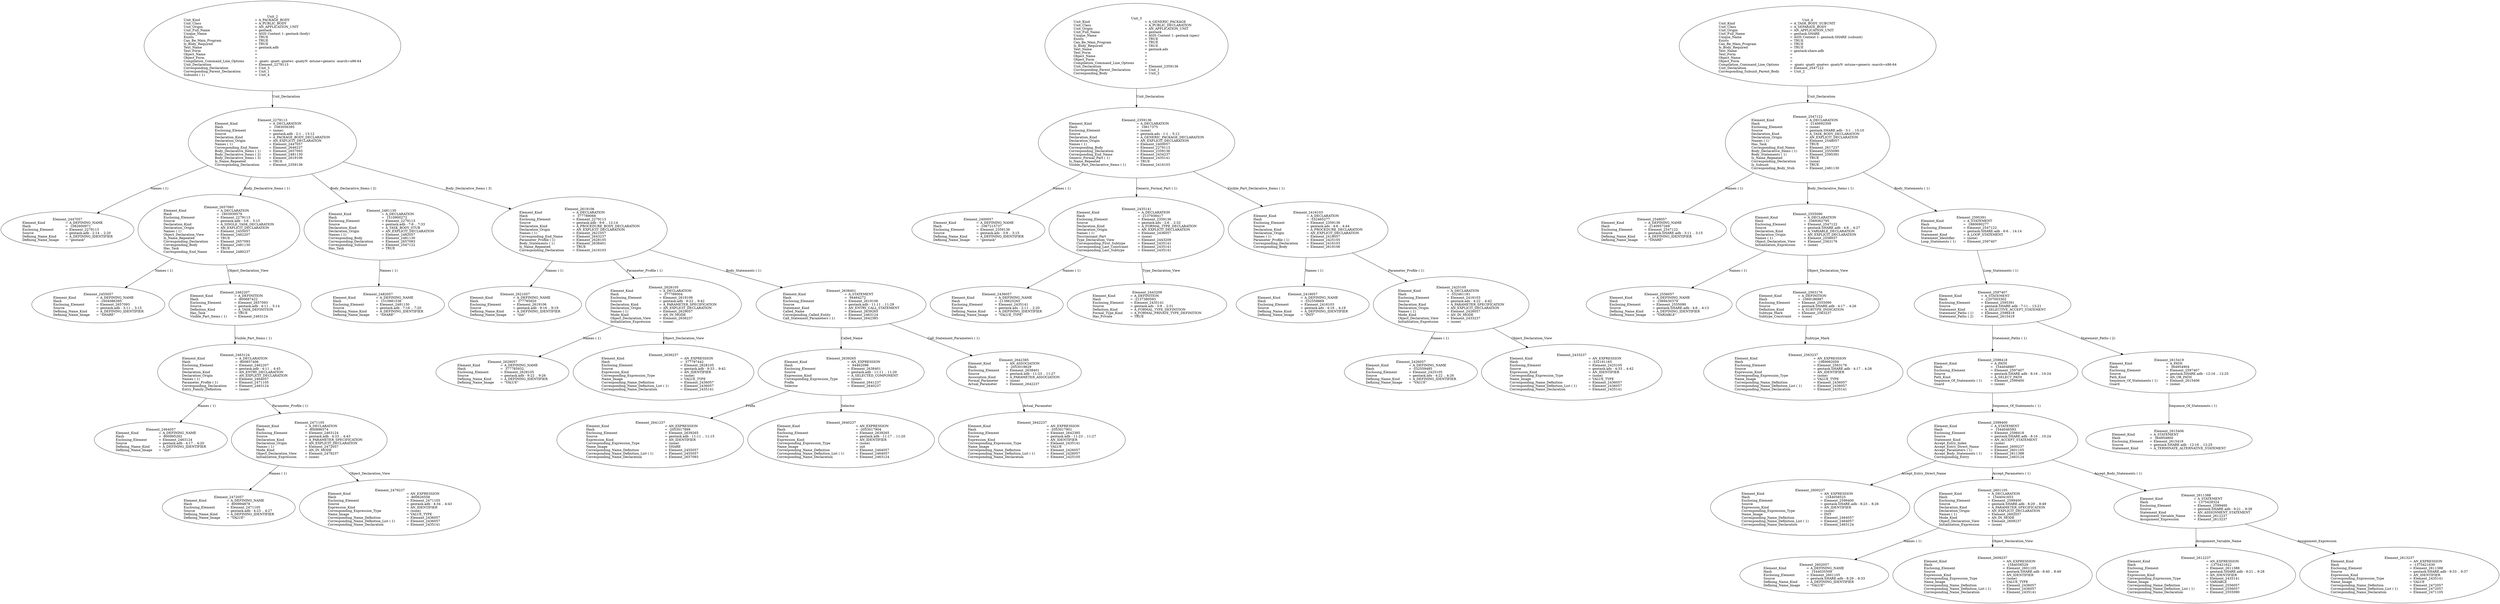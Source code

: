 digraph "gentask.adt" {
  Unit_2 -> Element_2279113
      [ label=Unit_Declaration ];
  Unit_2
      [ label=<<TABLE BORDER="0" CELLBORDER="0" CELLSPACING="0" CELLPADDING="0"> 
          <TR><TD COLSPAN="3">Unit_2</TD></TR>
          <TR><TD ALIGN="LEFT">Unit_Kind   </TD><TD> = </TD><TD ALIGN="LEFT">A_PACKAGE_BODY</TD></TR>
          <TR><TD ALIGN="LEFT">Unit_Class   </TD><TD> = </TD><TD ALIGN="LEFT">A_PUBLIC_BODY</TD></TR>
          <TR><TD ALIGN="LEFT">Unit_Origin   </TD><TD> = </TD><TD ALIGN="LEFT">AN_APPLICATION_UNIT</TD></TR>
          <TR><TD ALIGN="LEFT">Unit_Full_Name    </TD><TD> = </TD><TD ALIGN="LEFT">gentask</TD></TR>
          <TR><TD ALIGN="LEFT">Unique_Name   </TD><TD> = </TD><TD ALIGN="LEFT">ASIS Context 1: gentask (body)</TD></TR>
          <TR><TD ALIGN="LEFT">Exists  </TD><TD> = </TD><TD ALIGN="LEFT">TRUE</TD></TR>
          <TR><TD ALIGN="LEFT">Can_Be_Main_Program     </TD><TD> = </TD><TD ALIGN="LEFT">TRUE</TD></TR>
          <TR><TD ALIGN="LEFT">Is_Body_Required     </TD><TD> = </TD><TD ALIGN="LEFT">TRUE</TD></TR>
          <TR><TD ALIGN="LEFT">Text_Name   </TD><TD> = </TD><TD ALIGN="LEFT">gentask.adb</TD></TR>
          <TR><TD ALIGN="LEFT">Text_Form   </TD><TD> = </TD><TD ALIGN="LEFT"></TD></TR>
          <TR><TD ALIGN="LEFT">Object_Name   </TD><TD> = </TD><TD ALIGN="LEFT"></TD></TR>
          <TR><TD ALIGN="LEFT">Object_Form   </TD><TD> = </TD><TD ALIGN="LEFT"></TD></TR>
          <TR><TD ALIGN="LEFT">Compilation_Command_Line_Options         </TD><TD> = </TD><TD ALIGN="LEFT">-gnatc -gnatt -gnatws -gnatyN -mtune=generic -march=x86-64</TD></TR>
          <TR><TD ALIGN="LEFT">Unit_Declaration     </TD><TD> = </TD><TD ALIGN="LEFT">Element_2279113</TD></TR>
          <TR><TD ALIGN="LEFT">Corresponding_Declaration       </TD><TD> = </TD><TD ALIGN="LEFT">Unit_3</TD></TR>
          <TR><TD ALIGN="LEFT">Corresponding_Parent_Declaration         </TD><TD> = </TD><TD ALIGN="LEFT">Unit_1</TD></TR>
          <TR><TD ALIGN="LEFT">Subunits ( 1)    </TD><TD> = </TD><TD ALIGN="LEFT">Unit_4</TD></TR>
          </TABLE>> ];
  Element_2279113 -> Element_2447057
      [ label="Names ( 1)" ];
  Element_2279113 -> Element_2657093
      [ label="Body_Declarative_Items ( 1)" ];
  Element_2279113 -> Element_2481130
      [ label="Body_Declarative_Items ( 2)" ];
  Element_2279113 -> Element_2619106
      [ label="Body_Declarative_Items ( 3)" ];
  Element_2279113
      [ label=<<TABLE BORDER="0" CELLBORDER="0" CELLSPACING="0" CELLPADDING="0"> 
          <TR><TD COLSPAN="3">Element_2279113</TD></TR>
          <TR><TD ALIGN="LEFT">Element_Kind    </TD><TD> = </TD><TD ALIGN="LEFT">A_DECLARATION</TD></TR>
          <TR><TD ALIGN="LEFT">Hash  </TD><TD> = </TD><TD ALIGN="LEFT"> 1083056395</TD></TR>
          <TR><TD ALIGN="LEFT">Enclosing_Element     </TD><TD> = </TD><TD ALIGN="LEFT">(none)</TD></TR>
          <TR><TD ALIGN="LEFT">Source  </TD><TD> = </TD><TD ALIGN="LEFT">gentask.adb - 2:1 .. 13:12</TD></TR>
          <TR><TD ALIGN="LEFT">Declaration_Kind     </TD><TD> = </TD><TD ALIGN="LEFT">A_PACKAGE_BODY_DECLARATION</TD></TR>
          <TR><TD ALIGN="LEFT">Declaration_Origin     </TD><TD> = </TD><TD ALIGN="LEFT">AN_EXPLICIT_DECLARATION</TD></TR>
          <TR><TD ALIGN="LEFT">Names ( 1)   </TD><TD> = </TD><TD ALIGN="LEFT">Element_2447057</TD></TR>
          <TR><TD ALIGN="LEFT">Corresponding_End_Name      </TD><TD> = </TD><TD ALIGN="LEFT">Element_2646237</TD></TR>
          <TR><TD ALIGN="LEFT">Body_Declarative_Items ( 1)       </TD><TD> = </TD><TD ALIGN="LEFT">Element_2657093</TD></TR>
          <TR><TD ALIGN="LEFT">Body_Declarative_Items ( 2)       </TD><TD> = </TD><TD ALIGN="LEFT">Element_2481130</TD></TR>
          <TR><TD ALIGN="LEFT">Body_Declarative_Items ( 3)       </TD><TD> = </TD><TD ALIGN="LEFT">Element_2619106</TD></TR>
          <TR><TD ALIGN="LEFT">Is_Name_Repeated     </TD><TD> = </TD><TD ALIGN="LEFT">TRUE</TD></TR>
          <TR><TD ALIGN="LEFT">Corresponding_Declaration       </TD><TD> = </TD><TD ALIGN="LEFT">Element_2359136</TD></TR>
          </TABLE>> ];
  Element_2447057
      [ label=<<TABLE BORDER="0" CELLBORDER="0" CELLSPACING="0" CELLPADDING="0"> 
          <TR><TD COLSPAN="3">Element_2447057</TD></TR>
          <TR><TD ALIGN="LEFT">Element_Kind    </TD><TD> = </TD><TD ALIGN="LEFT">A_DEFINING_NAME</TD></TR>
          <TR><TD ALIGN="LEFT">Hash  </TD><TD> = </TD><TD ALIGN="LEFT"> 1082600971</TD></TR>
          <TR><TD ALIGN="LEFT">Enclosing_Element     </TD><TD> = </TD><TD ALIGN="LEFT">Element_2279113</TD></TR>
          <TR><TD ALIGN="LEFT">Source  </TD><TD> = </TD><TD ALIGN="LEFT">gentask.adb - 2:14 .. 2:20</TD></TR>
          <TR><TD ALIGN="LEFT">Defining_Name_Kind     </TD><TD> = </TD><TD ALIGN="LEFT">A_DEFINING_IDENTIFIER</TD></TR>
          <TR><TD ALIGN="LEFT">Defining_Name_Image     </TD><TD> = </TD><TD ALIGN="LEFT">"gentask"</TD></TR>
          </TABLE>> ];
  Element_2657093 -> Element_2455057
      [ label="Names ( 1)" ];
  Element_2657093 -> Element_2462207
      [ label=Object_Declaration_View ];
  Element_2657093
      [ label=<<TABLE BORDER="0" CELLBORDER="0" CELLSPACING="0" CELLPADDING="0"> 
          <TR><TD COLSPAN="3">Element_2657093</TD></TR>
          <TR><TD ALIGN="LEFT">Element_Kind    </TD><TD> = </TD><TD ALIGN="LEFT">A_DECLARATION</TD></TR>
          <TR><TD ALIGN="LEFT">Hash  </TD><TD> = </TD><TD ALIGN="LEFT">-1603939579</TD></TR>
          <TR><TD ALIGN="LEFT">Enclosing_Element     </TD><TD> = </TD><TD ALIGN="LEFT">Element_2279113</TD></TR>
          <TR><TD ALIGN="LEFT">Source  </TD><TD> = </TD><TD ALIGN="LEFT">gentask.adb - 3:6 .. 5:15</TD></TR>
          <TR><TD ALIGN="LEFT">Declaration_Kind     </TD><TD> = </TD><TD ALIGN="LEFT">A_SINGLE_TASK_DECLARATION</TD></TR>
          <TR><TD ALIGN="LEFT">Declaration_Origin     </TD><TD> = </TD><TD ALIGN="LEFT">AN_EXPLICIT_DECLARATION</TD></TR>
          <TR><TD ALIGN="LEFT">Names ( 1)   </TD><TD> = </TD><TD ALIGN="LEFT">Element_2455057</TD></TR>
          <TR><TD ALIGN="LEFT">Object_Declaration_View      </TD><TD> = </TD><TD ALIGN="LEFT">Element_2462207</TD></TR>
          <TR><TD ALIGN="LEFT">Is_Name_Repeated     </TD><TD> = </TD><TD ALIGN="LEFT">TRUE</TD></TR>
          <TR><TD ALIGN="LEFT">Corresponding_Declaration       </TD><TD> = </TD><TD ALIGN="LEFT">Element_2657093</TD></TR>
          <TR><TD ALIGN="LEFT">Corresponding_Body     </TD><TD> = </TD><TD ALIGN="LEFT">Element_2481130</TD></TR>
          <TR><TD ALIGN="LEFT">Has_Task   </TD><TD> = </TD><TD ALIGN="LEFT">TRUE</TD></TR>
          <TR><TD ALIGN="LEFT">Corresponding_End_Name      </TD><TD> = </TD><TD ALIGN="LEFT">Element_2480237</TD></TR>
          </TABLE>> ];
  Element_2455057
      [ label=<<TABLE BORDER="0" CELLBORDER="0" CELLSPACING="0" CELLPADDING="0"> 
          <TR><TD COLSPAN="3">Element_2455057</TD></TR>
          <TR><TD ALIGN="LEFT">Element_Kind    </TD><TD> = </TD><TD ALIGN="LEFT">A_DEFINING_NAME</TD></TR>
          <TR><TD ALIGN="LEFT">Hash  </TD><TD> = </TD><TD ALIGN="LEFT">-1604086395</TD></TR>
          <TR><TD ALIGN="LEFT">Enclosing_Element     </TD><TD> = </TD><TD ALIGN="LEFT">Element_2657093</TD></TR>
          <TR><TD ALIGN="LEFT">Source  </TD><TD> = </TD><TD ALIGN="LEFT">gentask.adb - 3:11 .. 3:15</TD></TR>
          <TR><TD ALIGN="LEFT">Defining_Name_Kind     </TD><TD> = </TD><TD ALIGN="LEFT">A_DEFINING_IDENTIFIER</TD></TR>
          <TR><TD ALIGN="LEFT">Defining_Name_Image     </TD><TD> = </TD><TD ALIGN="LEFT">"SHARE"</TD></TR>
          </TABLE>> ];
  Element_2462207 -> Element_2463124
      [ label="Visible_Part_Items ( 1)" ];
  Element_2462207
      [ label=<<TABLE BORDER="0" CELLBORDER="0" CELLSPACING="0" CELLPADDING="0"> 
          <TR><TD COLSPAN="3">Element_2462207</TD></TR>
          <TR><TD ALIGN="LEFT">Element_Kind    </TD><TD> = </TD><TD ALIGN="LEFT">A_DEFINITION</TD></TR>
          <TR><TD ALIGN="LEFT">Hash  </TD><TD> = </TD><TD ALIGN="LEFT">-800687422</TD></TR>
          <TR><TD ALIGN="LEFT">Enclosing_Element     </TD><TD> = </TD><TD ALIGN="LEFT">Element_2657093</TD></TR>
          <TR><TD ALIGN="LEFT">Source  </TD><TD> = </TD><TD ALIGN="LEFT">gentask.adb - 4:11 .. 5:14</TD></TR>
          <TR><TD ALIGN="LEFT">Definition_Kind    </TD><TD> = </TD><TD ALIGN="LEFT">A_TASK_DEFINITION</TD></TR>
          <TR><TD ALIGN="LEFT">Has_Task   </TD><TD> = </TD><TD ALIGN="LEFT">TRUE</TD></TR>
          <TR><TD ALIGN="LEFT">Visible_Part_Items ( 1)      </TD><TD> = </TD><TD ALIGN="LEFT">Element_2463124</TD></TR>
          </TABLE>> ];
  Element_2463124 -> Element_2464057
      [ label="Names ( 1)" ];
  Element_2463124 -> Element_2471105
      [ label="Parameter_Profile ( 1)" ];
  Element_2463124
      [ label=<<TABLE BORDER="0" CELLBORDER="0" CELLSPACING="0" CELLPADDING="0"> 
          <TR><TD COLSPAN="3">Element_2463124</TD></TR>
          <TR><TD ALIGN="LEFT">Element_Kind    </TD><TD> = </TD><TD ALIGN="LEFT">A_DECLARATION</TD></TR>
          <TR><TD ALIGN="LEFT">Hash  </TD><TD> = </TD><TD ALIGN="LEFT">-800857406</TD></TR>
          <TR><TD ALIGN="LEFT">Enclosing_Element     </TD><TD> = </TD><TD ALIGN="LEFT">Element_2462207</TD></TR>
          <TR><TD ALIGN="LEFT">Source  </TD><TD> = </TD><TD ALIGN="LEFT">gentask.adb - 4:11 .. 4:45</TD></TR>
          <TR><TD ALIGN="LEFT">Declaration_Kind     </TD><TD> = </TD><TD ALIGN="LEFT">AN_ENTRY_DECLARATION</TD></TR>
          <TR><TD ALIGN="LEFT">Declaration_Origin     </TD><TD> = </TD><TD ALIGN="LEFT">AN_EXPLICIT_DECLARATION</TD></TR>
          <TR><TD ALIGN="LEFT">Names ( 1)   </TD><TD> = </TD><TD ALIGN="LEFT">Element_2464057</TD></TR>
          <TR><TD ALIGN="LEFT">Parameter_Profile ( 1)      </TD><TD> = </TD><TD ALIGN="LEFT">Element_2471105</TD></TR>
          <TR><TD ALIGN="LEFT">Corresponding_Declaration       </TD><TD> = </TD><TD ALIGN="LEFT">Element_2463124</TD></TR>
          <TR><TD ALIGN="LEFT">Entry_Family_Definition      </TD><TD> = </TD><TD ALIGN="LEFT">(none)</TD></TR>
          </TABLE>> ];
  Element_2464057
      [ label=<<TABLE BORDER="0" CELLBORDER="0" CELLSPACING="0" CELLPADDING="0"> 
          <TR><TD COLSPAN="3">Element_2464057</TD></TR>
          <TR><TD ALIGN="LEFT">Element_Kind    </TD><TD> = </TD><TD ALIGN="LEFT">A_DEFINING_NAME</TD></TR>
          <TR><TD ALIGN="LEFT">Hash  </TD><TD> = </TD><TD ALIGN="LEFT">-800995262</TD></TR>
          <TR><TD ALIGN="LEFT">Enclosing_Element     </TD><TD> = </TD><TD ALIGN="LEFT">Element_2463124</TD></TR>
          <TR><TD ALIGN="LEFT">Source  </TD><TD> = </TD><TD ALIGN="LEFT">gentask.adb - 4:17 .. 4:20</TD></TR>
          <TR><TD ALIGN="LEFT">Defining_Name_Kind     </TD><TD> = </TD><TD ALIGN="LEFT">A_DEFINING_IDENTIFIER</TD></TR>
          <TR><TD ALIGN="LEFT">Defining_Name_Image     </TD><TD> = </TD><TD ALIGN="LEFT">"init"</TD></TR>
          </TABLE>> ];
  Element_2471105 -> Element_2472057
      [ label="Names ( 1)" ];
  Element_2471105 -> Element_2479237
      [ label=Object_Declaration_View ];
  Element_2471105
      [ label=<<TABLE BORDER="0" CELLBORDER="0" CELLSPACING="0" CELLPADDING="0"> 
          <TR><TD COLSPAN="3">Element_2471105</TD></TR>
          <TR><TD ALIGN="LEFT">Element_Kind    </TD><TD> = </TD><TD ALIGN="LEFT">A_DECLARATION</TD></TR>
          <TR><TD ALIGN="LEFT">Hash  </TD><TD> = </TD><TD ALIGN="LEFT">-800896574</TD></TR>
          <TR><TD ALIGN="LEFT">Enclosing_Element     </TD><TD> = </TD><TD ALIGN="LEFT">Element_2463124</TD></TR>
          <TR><TD ALIGN="LEFT">Source  </TD><TD> = </TD><TD ALIGN="LEFT">gentask.adb - 4:23 .. 4:43</TD></TR>
          <TR><TD ALIGN="LEFT">Declaration_Kind     </TD><TD> = </TD><TD ALIGN="LEFT">A_PARAMETER_SPECIFICATION</TD></TR>
          <TR><TD ALIGN="LEFT">Declaration_Origin     </TD><TD> = </TD><TD ALIGN="LEFT">AN_EXPLICIT_DECLARATION</TD></TR>
          <TR><TD ALIGN="LEFT">Names ( 1)   </TD><TD> = </TD><TD ALIGN="LEFT">Element_2472057</TD></TR>
          <TR><TD ALIGN="LEFT">Mode_Kind   </TD><TD> = </TD><TD ALIGN="LEFT">AN_IN_MODE</TD></TR>
          <TR><TD ALIGN="LEFT">Object_Declaration_View      </TD><TD> = </TD><TD ALIGN="LEFT">Element_2479237</TD></TR>
          <TR><TD ALIGN="LEFT">Initialization_Expression       </TD><TD> = </TD><TD ALIGN="LEFT">(none)</TD></TR>
          </TABLE>> ];
  Element_2472057
      [ label=<<TABLE BORDER="0" CELLBORDER="0" CELLSPACING="0" CELLPADDING="0"> 
          <TR><TD COLSPAN="3">Element_2472057</TD></TR>
          <TR><TD ALIGN="LEFT">Element_Kind    </TD><TD> = </TD><TD ALIGN="LEFT">A_DEFINING_NAME</TD></TR>
          <TR><TD ALIGN="LEFT">Hash  </TD><TD> = </TD><TD ALIGN="LEFT">-800994878</TD></TR>
          <TR><TD ALIGN="LEFT">Enclosing_Element     </TD><TD> = </TD><TD ALIGN="LEFT">Element_2471105</TD></TR>
          <TR><TD ALIGN="LEFT">Source  </TD><TD> = </TD><TD ALIGN="LEFT">gentask.adb - 4:23 .. 4:27</TD></TR>
          <TR><TD ALIGN="LEFT">Defining_Name_Kind     </TD><TD> = </TD><TD ALIGN="LEFT">A_DEFINING_IDENTIFIER</TD></TR>
          <TR><TD ALIGN="LEFT">Defining_Name_Image     </TD><TD> = </TD><TD ALIGN="LEFT">"VALUE"</TD></TR>
          </TABLE>> ];
  Element_2479237
      [ label=<<TABLE BORDER="0" CELLBORDER="0" CELLSPACING="0" CELLPADDING="0"> 
          <TR><TD COLSPAN="3">Element_2479237</TD></TR>
          <TR><TD ALIGN="LEFT">Element_Kind    </TD><TD> = </TD><TD ALIGN="LEFT">AN_EXPRESSION</TD></TR>
          <TR><TD ALIGN="LEFT">Hash  </TD><TD> = </TD><TD ALIGN="LEFT">-800626558</TD></TR>
          <TR><TD ALIGN="LEFT">Enclosing_Element     </TD><TD> = </TD><TD ALIGN="LEFT">Element_2471105</TD></TR>
          <TR><TD ALIGN="LEFT">Source  </TD><TD> = </TD><TD ALIGN="LEFT">gentask.adb - 4:34 .. 4:43</TD></TR>
          <TR><TD ALIGN="LEFT">Expression_Kind    </TD><TD> = </TD><TD ALIGN="LEFT">AN_IDENTIFIER</TD></TR>
          <TR><TD ALIGN="LEFT">Corresponding_Expression_Type        </TD><TD> = </TD><TD ALIGN="LEFT">(none)</TD></TR>
          <TR><TD ALIGN="LEFT">Name_Image   </TD><TD> = </TD><TD ALIGN="LEFT">VALUE_TYPE</TD></TR>
          <TR><TD ALIGN="LEFT">Corresponding_Name_Definition        </TD><TD> = </TD><TD ALIGN="LEFT">Element_2436057</TD></TR>
          <TR><TD ALIGN="LEFT">Corresponding_Name_Definition_List ( 1)          </TD><TD> = </TD><TD ALIGN="LEFT">Element_2436057</TD></TR>
          <TR><TD ALIGN="LEFT">Corresponding_Name_Declaration        </TD><TD> = </TD><TD ALIGN="LEFT">Element_2435141</TD></TR>
          </TABLE>> ];
  Element_2481130 -> Element_2482057
      [ label="Names ( 1)" ];
  Element_2481130
      [ label=<<TABLE BORDER="0" CELLBORDER="0" CELLSPACING="0" CELLPADDING="0"> 
          <TR><TD COLSPAN="3">Element_2481130</TD></TR>
          <TR><TD ALIGN="LEFT">Element_Kind    </TD><TD> = </TD><TD ALIGN="LEFT">A_DECLARATION</TD></TR>
          <TR><TD ALIGN="LEFT">Hash  </TD><TD> = </TD><TD ALIGN="LEFT"> 1510900272</TD></TR>
          <TR><TD ALIGN="LEFT">Enclosing_Element     </TD><TD> = </TD><TD ALIGN="LEFT">Element_2279113</TD></TR>
          <TR><TD ALIGN="LEFT">Source  </TD><TD> = </TD><TD ALIGN="LEFT">gentask.adb - 7:6 .. 7:33</TD></TR>
          <TR><TD ALIGN="LEFT">Declaration_Kind     </TD><TD> = </TD><TD ALIGN="LEFT">A_TASK_BODY_STUB</TD></TR>
          <TR><TD ALIGN="LEFT">Declaration_Origin     </TD><TD> = </TD><TD ALIGN="LEFT">AN_EXPLICIT_DECLARATION</TD></TR>
          <TR><TD ALIGN="LEFT">Names ( 1)   </TD><TD> = </TD><TD ALIGN="LEFT">Element_2482057</TD></TR>
          <TR><TD ALIGN="LEFT">Corresponding_Body     </TD><TD> = </TD><TD ALIGN="LEFT">Element_2481130</TD></TR>
          <TR><TD ALIGN="LEFT">Corresponding_Declaration       </TD><TD> = </TD><TD ALIGN="LEFT">Element_2657093</TD></TR>
          <TR><TD ALIGN="LEFT">Corresponding_Subunit      </TD><TD> = </TD><TD ALIGN="LEFT">Element_2547122</TD></TR>
          <TR><TD ALIGN="LEFT">Has_Task   </TD><TD> = </TD><TD ALIGN="LEFT">TRUE</TD></TR>
          </TABLE>> ];
  Element_2482057
      [ label=<<TABLE BORDER="0" CELLBORDER="0" CELLSPACING="0" CELLPADDING="0"> 
          <TR><TD COLSPAN="3">Element_2482057</TD></TR>
          <TR><TD ALIGN="LEFT">Element_Kind    </TD><TD> = </TD><TD ALIGN="LEFT">A_DEFINING_NAME</TD></TR>
          <TR><TD ALIGN="LEFT">Hash  </TD><TD> = </TD><TD ALIGN="LEFT"> 1510881536</TD></TR>
          <TR><TD ALIGN="LEFT">Enclosing_Element     </TD><TD> = </TD><TD ALIGN="LEFT">Element_2481130</TD></TR>
          <TR><TD ALIGN="LEFT">Source  </TD><TD> = </TD><TD ALIGN="LEFT">gentask.adb - 7:16 .. 7:20</TD></TR>
          <TR><TD ALIGN="LEFT">Defining_Name_Kind     </TD><TD> = </TD><TD ALIGN="LEFT">A_DEFINING_IDENTIFIER</TD></TR>
          <TR><TD ALIGN="LEFT">Defining_Name_Image     </TD><TD> = </TD><TD ALIGN="LEFT">"SHARE"</TD></TR>
          </TABLE>> ];
  Element_2619106 -> Element_2621057
      [ label="Names ( 1)" ];
  Element_2619106 -> Element_2628105
      [ label="Parameter_Profile ( 1)" ];
  Element_2619106 -> Element_2638401
      [ label="Body_Statements ( 1)" ];
  Element_2619106
      [ label=<<TABLE BORDER="0" CELLBORDER="0" CELLSPACING="0" CELLPADDING="0"> 
          <TR><TD COLSPAN="3">Element_2619106</TD></TR>
          <TR><TD ALIGN="LEFT">Element_Kind    </TD><TD> = </TD><TD ALIGN="LEFT">A_DECLARATION</TD></TR>
          <TR><TD ALIGN="LEFT">Hash  </TD><TD> = </TD><TD ALIGN="LEFT"> 377789068</TD></TR>
          <TR><TD ALIGN="LEFT">Enclosing_Element     </TD><TD> = </TD><TD ALIGN="LEFT">Element_2279113</TD></TR>
          <TR><TD ALIGN="LEFT">Source  </TD><TD> = </TD><TD ALIGN="LEFT">gentask.adb - 9:6 .. 12:14</TD></TR>
          <TR><TD ALIGN="LEFT">Declaration_Kind     </TD><TD> = </TD><TD ALIGN="LEFT">A_PROCEDURE_BODY_DECLARATION</TD></TR>
          <TR><TD ALIGN="LEFT">Declaration_Origin     </TD><TD> = </TD><TD ALIGN="LEFT">AN_EXPLICIT_DECLARATION</TD></TR>
          <TR><TD ALIGN="LEFT">Names ( 1)   </TD><TD> = </TD><TD ALIGN="LEFT">Element_2621057</TD></TR>
          <TR><TD ALIGN="LEFT">Corresponding_End_Name      </TD><TD> = </TD><TD ALIGN="LEFT">Element_2643237</TD></TR>
          <TR><TD ALIGN="LEFT">Parameter_Profile ( 1)      </TD><TD> = </TD><TD ALIGN="LEFT">Element_2628105</TD></TR>
          <TR><TD ALIGN="LEFT">Body_Statements ( 1)      </TD><TD> = </TD><TD ALIGN="LEFT">Element_2638401</TD></TR>
          <TR><TD ALIGN="LEFT">Is_Name_Repeated     </TD><TD> = </TD><TD ALIGN="LEFT">TRUE</TD></TR>
          <TR><TD ALIGN="LEFT">Corresponding_Declaration       </TD><TD> = </TD><TD ALIGN="LEFT">Element_2416103</TD></TR>
          </TABLE>> ];
  Element_2621057
      [ label=<<TABLE BORDER="0" CELLBORDER="0" CELLSPACING="0" CELLPADDING="0"> 
          <TR><TD COLSPAN="3">Element_2621057</TD></TR>
          <TR><TD ALIGN="LEFT">Element_Kind    </TD><TD> = </TD><TD ALIGN="LEFT">A_DEFINING_NAME</TD></TR>
          <TR><TD ALIGN="LEFT">Hash  </TD><TD> = </TD><TD ALIGN="LEFT"> 377785920</TD></TR>
          <TR><TD ALIGN="LEFT">Enclosing_Element     </TD><TD> = </TD><TD ALIGN="LEFT">Element_2619106</TD></TR>
          <TR><TD ALIGN="LEFT">Source  </TD><TD> = </TD><TD ALIGN="LEFT">gentask.adb - 9:16 .. 9:19</TD></TR>
          <TR><TD ALIGN="LEFT">Defining_Name_Kind     </TD><TD> = </TD><TD ALIGN="LEFT">A_DEFINING_IDENTIFIER</TD></TR>
          <TR><TD ALIGN="LEFT">Defining_Name_Image     </TD><TD> = </TD><TD ALIGN="LEFT">"init"</TD></TR>
          </TABLE>> ];
  Element_2628105 -> Element_2629057
      [ label="Names ( 1)" ];
  Element_2628105 -> Element_2636237
      [ label=Object_Declaration_View ];
  Element_2628105
      [ label=<<TABLE BORDER="0" CELLBORDER="0" CELLSPACING="0" CELLPADDING="0"> 
          <TR><TD COLSPAN="3">Element_2628105</TD></TR>
          <TR><TD ALIGN="LEFT">Element_Kind    </TD><TD> = </TD><TD ALIGN="LEFT">A_DECLARATION</TD></TR>
          <TR><TD ALIGN="LEFT">Hash  </TD><TD> = </TD><TD ALIGN="LEFT"> 377789004</TD></TR>
          <TR><TD ALIGN="LEFT">Enclosing_Element     </TD><TD> = </TD><TD ALIGN="LEFT">Element_2619106</TD></TR>
          <TR><TD ALIGN="LEFT">Source  </TD><TD> = </TD><TD ALIGN="LEFT">gentask.adb - 9:22 .. 9:42</TD></TR>
          <TR><TD ALIGN="LEFT">Declaration_Kind     </TD><TD> = </TD><TD ALIGN="LEFT">A_PARAMETER_SPECIFICATION</TD></TR>
          <TR><TD ALIGN="LEFT">Declaration_Origin     </TD><TD> = </TD><TD ALIGN="LEFT">AN_EXPLICIT_DECLARATION</TD></TR>
          <TR><TD ALIGN="LEFT">Names ( 1)   </TD><TD> = </TD><TD ALIGN="LEFT">Element_2629057</TD></TR>
          <TR><TD ALIGN="LEFT">Mode_Kind   </TD><TD> = </TD><TD ALIGN="LEFT">AN_IN_MODE</TD></TR>
          <TR><TD ALIGN="LEFT">Object_Declaration_View      </TD><TD> = </TD><TD ALIGN="LEFT">Element_2636237</TD></TR>
          <TR><TD ALIGN="LEFT">Initialization_Expression       </TD><TD> = </TD><TD ALIGN="LEFT">(none)</TD></TR>
          </TABLE>> ];
  Element_2629057
      [ label=<<TABLE BORDER="0" CELLBORDER="0" CELLSPACING="0" CELLPADDING="0"> 
          <TR><TD COLSPAN="3">Element_2629057</TD></TR>
          <TR><TD ALIGN="LEFT">Element_Kind    </TD><TD> = </TD><TD ALIGN="LEFT">A_DEFINING_NAME</TD></TR>
          <TR><TD ALIGN="LEFT">Hash  </TD><TD> = </TD><TD ALIGN="LEFT"> 377785932</TD></TR>
          <TR><TD ALIGN="LEFT">Enclosing_Element     </TD><TD> = </TD><TD ALIGN="LEFT">Element_2628105</TD></TR>
          <TR><TD ALIGN="LEFT">Source  </TD><TD> = </TD><TD ALIGN="LEFT">gentask.adb - 9:22 .. 9:26</TD></TR>
          <TR><TD ALIGN="LEFT">Defining_Name_Kind     </TD><TD> = </TD><TD ALIGN="LEFT">A_DEFINING_IDENTIFIER</TD></TR>
          <TR><TD ALIGN="LEFT">Defining_Name_Image     </TD><TD> = </TD><TD ALIGN="LEFT">"VALUE"</TD></TR>
          </TABLE>> ];
  Element_2636237
      [ label=<<TABLE BORDER="0" CELLBORDER="0" CELLSPACING="0" CELLPADDING="0"> 
          <TR><TD COLSPAN="3">Element_2636237</TD></TR>
          <TR><TD ALIGN="LEFT">Element_Kind    </TD><TD> = </TD><TD ALIGN="LEFT">AN_EXPRESSION</TD></TR>
          <TR><TD ALIGN="LEFT">Hash  </TD><TD> = </TD><TD ALIGN="LEFT"> 377797442</TD></TR>
          <TR><TD ALIGN="LEFT">Enclosing_Element     </TD><TD> = </TD><TD ALIGN="LEFT">Element_2628105</TD></TR>
          <TR><TD ALIGN="LEFT">Source  </TD><TD> = </TD><TD ALIGN="LEFT">gentask.adb - 9:33 .. 9:42</TD></TR>
          <TR><TD ALIGN="LEFT">Expression_Kind    </TD><TD> = </TD><TD ALIGN="LEFT">AN_IDENTIFIER</TD></TR>
          <TR><TD ALIGN="LEFT">Corresponding_Expression_Type        </TD><TD> = </TD><TD ALIGN="LEFT">(none)</TD></TR>
          <TR><TD ALIGN="LEFT">Name_Image   </TD><TD> = </TD><TD ALIGN="LEFT">VALUE_TYPE</TD></TR>
          <TR><TD ALIGN="LEFT">Corresponding_Name_Definition        </TD><TD> = </TD><TD ALIGN="LEFT">Element_2436057</TD></TR>
          <TR><TD ALIGN="LEFT">Corresponding_Name_Definition_List ( 1)          </TD><TD> = </TD><TD ALIGN="LEFT">Element_2436057</TD></TR>
          <TR><TD ALIGN="LEFT">Corresponding_Name_Declaration        </TD><TD> = </TD><TD ALIGN="LEFT">Element_2435141</TD></TR>
          </TABLE>> ];
  Element_2638401 -> Element_2639265
      [ label=Called_Name ];
  Element_2638401 -> Element_2642385
      [ label="Call_Statement_Parameters ( 1)" ];
  Element_2638401
      [ label=<<TABLE BORDER="0" CELLBORDER="0" CELLSPACING="0" CELLPADDING="0"> 
          <TR><TD COLSPAN="3">Element_2638401</TD></TR>
          <TR><TD ALIGN="LEFT">Element_Kind    </TD><TD> = </TD><TD ALIGN="LEFT">A_STATEMENT</TD></TR>
          <TR><TD ALIGN="LEFT">Hash  </TD><TD> = </TD><TD ALIGN="LEFT"> 94464272</TD></TR>
          <TR><TD ALIGN="LEFT">Enclosing_Element     </TD><TD> = </TD><TD ALIGN="LEFT">Element_2619106</TD></TR>
          <TR><TD ALIGN="LEFT">Source  </TD><TD> = </TD><TD ALIGN="LEFT">gentask.adb - 11:11 .. 11:29</TD></TR>
          <TR><TD ALIGN="LEFT">Statement_Kind    </TD><TD> = </TD><TD ALIGN="LEFT">AN_ENTRY_CALL_STATEMENT</TD></TR>
          <TR><TD ALIGN="LEFT">Called_Name   </TD><TD> = </TD><TD ALIGN="LEFT">Element_2639265</TD></TR>
          <TR><TD ALIGN="LEFT">Corresponding_Called_Entity       </TD><TD> = </TD><TD ALIGN="LEFT">Element_2463124</TD></TR>
          <TR><TD ALIGN="LEFT">Call_Statement_Parameters ( 1)        </TD><TD> = </TD><TD ALIGN="LEFT">Element_2642385</TD></TR>
          </TABLE>> ];
  Element_2639265 -> Element_2641237
      [ label=Prefix ];
  Element_2639265 -> Element_2640237
      [ label=Selector ];
  Element_2639265
      [ label=<<TABLE BORDER="0" CELLBORDER="0" CELLSPACING="0" CELLPADDING="0"> 
          <TR><TD COLSPAN="3">Element_2639265</TD></TR>
          <TR><TD ALIGN="LEFT">Element_Kind    </TD><TD> = </TD><TD ALIGN="LEFT">AN_EXPRESSION</TD></TR>
          <TR><TD ALIGN="LEFT">Hash  </TD><TD> = </TD><TD ALIGN="LEFT"> 94462096</TD></TR>
          <TR><TD ALIGN="LEFT">Enclosing_Element     </TD><TD> = </TD><TD ALIGN="LEFT">Element_2638401</TD></TR>
          <TR><TD ALIGN="LEFT">Source  </TD><TD> = </TD><TD ALIGN="LEFT">gentask.adb - 11:11 .. 11:20</TD></TR>
          <TR><TD ALIGN="LEFT">Expression_Kind    </TD><TD> = </TD><TD ALIGN="LEFT">A_SELECTED_COMPONENT</TD></TR>
          <TR><TD ALIGN="LEFT">Corresponding_Expression_Type        </TD><TD> = </TD><TD ALIGN="LEFT">(none)</TD></TR>
          <TR><TD ALIGN="LEFT">Prefix  </TD><TD> = </TD><TD ALIGN="LEFT">Element_2641237</TD></TR>
          <TR><TD ALIGN="LEFT">Selector   </TD><TD> = </TD><TD ALIGN="LEFT">Element_2640237</TD></TR>
          </TABLE>> ];
  Element_2641237
      [ label=<<TABLE BORDER="0" CELLBORDER="0" CELLSPACING="0" CELLPADDING="0"> 
          <TR><TD COLSPAN="3">Element_2641237</TD></TR>
          <TR><TD ALIGN="LEFT">Element_Kind    </TD><TD> = </TD><TD ALIGN="LEFT">AN_EXPRESSION</TD></TR>
          <TR><TD ALIGN="LEFT">Hash  </TD><TD> = </TD><TD ALIGN="LEFT">-2053017899</TD></TR>
          <TR><TD ALIGN="LEFT">Enclosing_Element     </TD><TD> = </TD><TD ALIGN="LEFT">Element_2639265</TD></TR>
          <TR><TD ALIGN="LEFT">Source  </TD><TD> = </TD><TD ALIGN="LEFT">gentask.adb - 11:11 .. 11:15</TD></TR>
          <TR><TD ALIGN="LEFT">Expression_Kind    </TD><TD> = </TD><TD ALIGN="LEFT">AN_IDENTIFIER</TD></TR>
          <TR><TD ALIGN="LEFT">Corresponding_Expression_Type        </TD><TD> = </TD><TD ALIGN="LEFT">(none)</TD></TR>
          <TR><TD ALIGN="LEFT">Name_Image   </TD><TD> = </TD><TD ALIGN="LEFT">SHARE</TD></TR>
          <TR><TD ALIGN="LEFT">Corresponding_Name_Definition        </TD><TD> = </TD><TD ALIGN="LEFT">Element_2455057</TD></TR>
          <TR><TD ALIGN="LEFT">Corresponding_Name_Definition_List ( 1)          </TD><TD> = </TD><TD ALIGN="LEFT">Element_2455057</TD></TR>
          <TR><TD ALIGN="LEFT">Corresponding_Name_Declaration        </TD><TD> = </TD><TD ALIGN="LEFT">Element_2657093</TD></TR>
          </TABLE>> ];
  Element_2640237
      [ label=<<TABLE BORDER="0" CELLBORDER="0" CELLSPACING="0" CELLPADDING="0"> 
          <TR><TD COLSPAN="3">Element_2640237</TD></TR>
          <TR><TD ALIGN="LEFT">Element_Kind    </TD><TD> = </TD><TD ALIGN="LEFT">AN_EXPRESSION</TD></TR>
          <TR><TD ALIGN="LEFT">Hash  </TD><TD> = </TD><TD ALIGN="LEFT">-2053017904</TD></TR>
          <TR><TD ALIGN="LEFT">Enclosing_Element     </TD><TD> = </TD><TD ALIGN="LEFT">Element_2639265</TD></TR>
          <TR><TD ALIGN="LEFT">Source  </TD><TD> = </TD><TD ALIGN="LEFT">gentask.adb - 11:17 .. 11:20</TD></TR>
          <TR><TD ALIGN="LEFT">Expression_Kind    </TD><TD> = </TD><TD ALIGN="LEFT">AN_IDENTIFIER</TD></TR>
          <TR><TD ALIGN="LEFT">Corresponding_Expression_Type        </TD><TD> = </TD><TD ALIGN="LEFT">(none)</TD></TR>
          <TR><TD ALIGN="LEFT">Name_Image   </TD><TD> = </TD><TD ALIGN="LEFT">init</TD></TR>
          <TR><TD ALIGN="LEFT">Corresponding_Name_Definition        </TD><TD> = </TD><TD ALIGN="LEFT">Element_2464057</TD></TR>
          <TR><TD ALIGN="LEFT">Corresponding_Name_Definition_List ( 1)          </TD><TD> = </TD><TD ALIGN="LEFT">Element_2464057</TD></TR>
          <TR><TD ALIGN="LEFT">Corresponding_Name_Declaration        </TD><TD> = </TD><TD ALIGN="LEFT">Element_2463124</TD></TR>
          </TABLE>> ];
  Element_2642385 -> Element_2642237
      [ label=Actual_Parameter ];
  Element_2642385
      [ label=<<TABLE BORDER="0" CELLBORDER="0" CELLSPACING="0" CELLPADDING="0"> 
          <TR><TD COLSPAN="3">Element_2642385</TD></TR>
          <TR><TD ALIGN="LEFT">Element_Kind    </TD><TD> = </TD><TD ALIGN="LEFT">AN_ASSOCIATION</TD></TR>
          <TR><TD ALIGN="LEFT">Hash  </TD><TD> = </TD><TD ALIGN="LEFT">-2053019629</TD></TR>
          <TR><TD ALIGN="LEFT">Enclosing_Element     </TD><TD> = </TD><TD ALIGN="LEFT">Element_2638401</TD></TR>
          <TR><TD ALIGN="LEFT">Source  </TD><TD> = </TD><TD ALIGN="LEFT">gentask.adb - 11:23 .. 11:27</TD></TR>
          <TR><TD ALIGN="LEFT">Association_Kind     </TD><TD> = </TD><TD ALIGN="LEFT">A_PARAMETER_ASSOCIATION</TD></TR>
          <TR><TD ALIGN="LEFT">Formal_Parameter     </TD><TD> = </TD><TD ALIGN="LEFT">(none)</TD></TR>
          <TR><TD ALIGN="LEFT">Actual_Parameter     </TD><TD> = </TD><TD ALIGN="LEFT">Element_2642237</TD></TR>
          </TABLE>> ];
  Element_2642237
      [ label=<<TABLE BORDER="0" CELLBORDER="0" CELLSPACING="0" CELLPADDING="0"> 
          <TR><TD COLSPAN="3">Element_2642237</TD></TR>
          <TR><TD ALIGN="LEFT">Element_Kind    </TD><TD> = </TD><TD ALIGN="LEFT">AN_EXPRESSION</TD></TR>
          <TR><TD ALIGN="LEFT">Hash  </TD><TD> = </TD><TD ALIGN="LEFT">-2053017901</TD></TR>
          <TR><TD ALIGN="LEFT">Enclosing_Element     </TD><TD> = </TD><TD ALIGN="LEFT">Element_2642385</TD></TR>
          <TR><TD ALIGN="LEFT">Source  </TD><TD> = </TD><TD ALIGN="LEFT">gentask.adb - 11:23 .. 11:27</TD></TR>
          <TR><TD ALIGN="LEFT">Expression_Kind    </TD><TD> = </TD><TD ALIGN="LEFT">AN_IDENTIFIER</TD></TR>
          <TR><TD ALIGN="LEFT">Corresponding_Expression_Type        </TD><TD> = </TD><TD ALIGN="LEFT">Element_2435141</TD></TR>
          <TR><TD ALIGN="LEFT">Name_Image   </TD><TD> = </TD><TD ALIGN="LEFT">VALUE</TD></TR>
          <TR><TD ALIGN="LEFT">Corresponding_Name_Definition        </TD><TD> = </TD><TD ALIGN="LEFT">Element_2426057</TD></TR>
          <TR><TD ALIGN="LEFT">Corresponding_Name_Definition_List ( 1)          </TD><TD> = </TD><TD ALIGN="LEFT">Element_2426057</TD></TR>
          <TR><TD ALIGN="LEFT">Corresponding_Name_Declaration        </TD><TD> = </TD><TD ALIGN="LEFT">Element_2425105</TD></TR>
          </TABLE>> ];
  Unit_3 -> Element_2359136
      [ label=Unit_Declaration ];
  Unit_3
      [ label=<<TABLE BORDER="0" CELLBORDER="0" CELLSPACING="0" CELLPADDING="0"> 
          <TR><TD COLSPAN="3">Unit_3</TD></TR>
          <TR><TD ALIGN="LEFT">Unit_Kind   </TD><TD> = </TD><TD ALIGN="LEFT">A_GENERIC_PACKAGE</TD></TR>
          <TR><TD ALIGN="LEFT">Unit_Class   </TD><TD> = </TD><TD ALIGN="LEFT">A_PUBLIC_DECLARATION</TD></TR>
          <TR><TD ALIGN="LEFT">Unit_Origin   </TD><TD> = </TD><TD ALIGN="LEFT">AN_APPLICATION_UNIT</TD></TR>
          <TR><TD ALIGN="LEFT">Unit_Full_Name    </TD><TD> = </TD><TD ALIGN="LEFT">gentask</TD></TR>
          <TR><TD ALIGN="LEFT">Unique_Name   </TD><TD> = </TD><TD ALIGN="LEFT">ASIS Context 1: gentask (spec)</TD></TR>
          <TR><TD ALIGN="LEFT">Exists  </TD><TD> = </TD><TD ALIGN="LEFT">TRUE</TD></TR>
          <TR><TD ALIGN="LEFT">Can_Be_Main_Program     </TD><TD> = </TD><TD ALIGN="LEFT">TRUE</TD></TR>
          <TR><TD ALIGN="LEFT">Is_Body_Required     </TD><TD> = </TD><TD ALIGN="LEFT">TRUE</TD></TR>
          <TR><TD ALIGN="LEFT">Text_Name   </TD><TD> = </TD><TD ALIGN="LEFT">gentask.ads</TD></TR>
          <TR><TD ALIGN="LEFT">Text_Form   </TD><TD> = </TD><TD ALIGN="LEFT"></TD></TR>
          <TR><TD ALIGN="LEFT">Object_Name   </TD><TD> = </TD><TD ALIGN="LEFT"></TD></TR>
          <TR><TD ALIGN="LEFT">Object_Form   </TD><TD> = </TD><TD ALIGN="LEFT"></TD></TR>
          <TR><TD ALIGN="LEFT">Compilation_Command_Line_Options         </TD><TD> = </TD><TD ALIGN="LEFT"></TD></TR>
          <TR><TD ALIGN="LEFT">Unit_Declaration     </TD><TD> = </TD><TD ALIGN="LEFT">Element_2359136</TD></TR>
          <TR><TD ALIGN="LEFT">Corresponding_Parent_Declaration         </TD><TD> = </TD><TD ALIGN="LEFT">Unit_1</TD></TR>
          <TR><TD ALIGN="LEFT">Corresponding_Body     </TD><TD> = </TD><TD ALIGN="LEFT">Unit_2</TD></TR>
          </TABLE>> ];
  Element_2359136 -> Element_2400057
      [ label="Names ( 1)" ];
  Element_2359136 -> Element_2435141
      [ label="Generic_Formal_Part ( 1)" ];
  Element_2359136 -> Element_2416103
      [ label="Visible_Part_Declarative_Items ( 1)" ];
  Element_2359136
      [ label=<<TABLE BORDER="0" CELLBORDER="0" CELLSPACING="0" CELLPADDING="0"> 
          <TR><TD COLSPAN="3">Element_2359136</TD></TR>
          <TR><TD ALIGN="LEFT">Element_Kind    </TD><TD> = </TD><TD ALIGN="LEFT">A_DECLARATION</TD></TR>
          <TR><TD ALIGN="LEFT">Hash  </TD><TD> = </TD><TD ALIGN="LEFT"> 10617375</TD></TR>
          <TR><TD ALIGN="LEFT">Enclosing_Element     </TD><TD> = </TD><TD ALIGN="LEFT">(none)</TD></TR>
          <TR><TD ALIGN="LEFT">Source  </TD><TD> = </TD><TD ALIGN="LEFT">gentask.ads - 1:1 .. 5:12</TD></TR>
          <TR><TD ALIGN="LEFT">Declaration_Kind     </TD><TD> = </TD><TD ALIGN="LEFT">A_GENERIC_PACKAGE_DECLARATION</TD></TR>
          <TR><TD ALIGN="LEFT">Declaration_Origin     </TD><TD> = </TD><TD ALIGN="LEFT">AN_EXPLICIT_DECLARATION</TD></TR>
          <TR><TD ALIGN="LEFT">Names ( 1)   </TD><TD> = </TD><TD ALIGN="LEFT">Element_2400057</TD></TR>
          <TR><TD ALIGN="LEFT">Corresponding_Body     </TD><TD> = </TD><TD ALIGN="LEFT">Element_2279113</TD></TR>
          <TR><TD ALIGN="LEFT">Corresponding_Declaration       </TD><TD> = </TD><TD ALIGN="LEFT">Element_2359136</TD></TR>
          <TR><TD ALIGN="LEFT">Corresponding_End_Name      </TD><TD> = </TD><TD ALIGN="LEFT">Element_2434237</TD></TR>
          <TR><TD ALIGN="LEFT">Generic_Formal_Part ( 1)       </TD><TD> = </TD><TD ALIGN="LEFT">Element_2435141</TD></TR>
          <TR><TD ALIGN="LEFT">Is_Name_Repeated     </TD><TD> = </TD><TD ALIGN="LEFT">TRUE</TD></TR>
          <TR><TD ALIGN="LEFT">Visible_Part_Declarative_Items ( 1)         </TD><TD> = </TD><TD ALIGN="LEFT">Element_2416103</TD></TR>
          </TABLE>> ];
  Element_2435141 -> Element_2436057
      [ label="Names ( 1)" ];
  Element_2435141 -> Element_2443209
      [ label=Type_Declaration_View ];
  Element_2435141
      [ label=<<TABLE BORDER="0" CELLBORDER="0" CELLSPACING="0" CELLPADDING="0"> 
          <TR><TD COLSPAN="3">Element_2435141</TD></TR>
          <TR><TD ALIGN="LEFT">Element_Kind    </TD><TD> = </TD><TD ALIGN="LEFT">A_DECLARATION</TD></TR>
          <TR><TD ALIGN="LEFT">Hash  </TD><TD> = </TD><TD ALIGN="LEFT">-2137938417</TD></TR>
          <TR><TD ALIGN="LEFT">Enclosing_Element     </TD><TD> = </TD><TD ALIGN="LEFT">Element_2359136</TD></TR>
          <TR><TD ALIGN="LEFT">Source  </TD><TD> = </TD><TD ALIGN="LEFT">gentask.ads - 2:6 .. 2:32</TD></TR>
          <TR><TD ALIGN="LEFT">Declaration_Kind     </TD><TD> = </TD><TD ALIGN="LEFT">A_FORMAL_TYPE_DECLARATION</TD></TR>
          <TR><TD ALIGN="LEFT">Declaration_Origin     </TD><TD> = </TD><TD ALIGN="LEFT">AN_EXPLICIT_DECLARATION</TD></TR>
          <TR><TD ALIGN="LEFT">Names ( 1)   </TD><TD> = </TD><TD ALIGN="LEFT">Element_2436057</TD></TR>
          <TR><TD ALIGN="LEFT">Discriminant_Part     </TD><TD> = </TD><TD ALIGN="LEFT">(none)</TD></TR>
          <TR><TD ALIGN="LEFT">Type_Declaration_View      </TD><TD> = </TD><TD ALIGN="LEFT">Element_2443209</TD></TR>
          <TR><TD ALIGN="LEFT">Corresponding_First_Subtype       </TD><TD> = </TD><TD ALIGN="LEFT">Element_2435141</TD></TR>
          <TR><TD ALIGN="LEFT">Corresponding_Last_Constraint        </TD><TD> = </TD><TD ALIGN="LEFT">Element_2435141</TD></TR>
          <TR><TD ALIGN="LEFT">Corresponding_Last_Subtype       </TD><TD> = </TD><TD ALIGN="LEFT">Element_2435141</TD></TR>
          </TABLE>> ];
  Element_2436057
      [ label=<<TABLE BORDER="0" CELLBORDER="0" CELLSPACING="0" CELLPADDING="0"> 
          <TR><TD COLSPAN="3">Element_2436057</TD></TR>
          <TR><TD ALIGN="LEFT">Element_Kind    </TD><TD> = </TD><TD ALIGN="LEFT">A_DEFINING_NAME</TD></TR>
          <TR><TD ALIGN="LEFT">Hash  </TD><TD> = </TD><TD ALIGN="LEFT">-2138625265</TD></TR>
          <TR><TD ALIGN="LEFT">Enclosing_Element     </TD><TD> = </TD><TD ALIGN="LEFT">Element_2435141</TD></TR>
          <TR><TD ALIGN="LEFT">Source  </TD><TD> = </TD><TD ALIGN="LEFT">gentask.ads - 2:11 .. 2:20</TD></TR>
          <TR><TD ALIGN="LEFT">Defining_Name_Kind     </TD><TD> = </TD><TD ALIGN="LEFT">A_DEFINING_IDENTIFIER</TD></TR>
          <TR><TD ALIGN="LEFT">Defining_Name_Image     </TD><TD> = </TD><TD ALIGN="LEFT">"VALUE_TYPE"</TD></TR>
          </TABLE>> ];
  Element_2443209
      [ label=<<TABLE BORDER="0" CELLBORDER="0" CELLSPACING="0" CELLPADDING="0"> 
          <TR><TD COLSPAN="3">Element_2443209</TD></TR>
          <TR><TD ALIGN="LEFT">Element_Kind    </TD><TD> = </TD><TD ALIGN="LEFT">A_DEFINITION</TD></TR>
          <TR><TD ALIGN="LEFT">Hash  </TD><TD> = </TD><TD ALIGN="LEFT">-2137380593</TD></TR>
          <TR><TD ALIGN="LEFT">Enclosing_Element     </TD><TD> = </TD><TD ALIGN="LEFT">Element_2435141</TD></TR>
          <TR><TD ALIGN="LEFT">Source  </TD><TD> = </TD><TD ALIGN="LEFT">gentask.ads - 3:9 .. 2:31</TD></TR>
          <TR><TD ALIGN="LEFT">Definition_Kind    </TD><TD> = </TD><TD ALIGN="LEFT">A_FORMAL_TYPE_DEFINITION</TD></TR>
          <TR><TD ALIGN="LEFT">Formal_Type_Kind     </TD><TD> = </TD><TD ALIGN="LEFT">A_FORMAL_PRIVATE_TYPE_DEFINITION</TD></TR>
          <TR><TD ALIGN="LEFT">Has_Private   </TD><TD> = </TD><TD ALIGN="LEFT">TRUE</TD></TR>
          </TABLE>> ];
  Element_2400057
      [ label=<<TABLE BORDER="0" CELLBORDER="0" CELLSPACING="0" CELLPADDING="0"> 
          <TR><TD COLSPAN="3">Element_2400057</TD></TR>
          <TR><TD ALIGN="LEFT">Element_Kind    </TD><TD> = </TD><TD ALIGN="LEFT">A_DEFINING_NAME</TD></TR>
          <TR><TD ALIGN="LEFT">Hash  </TD><TD> = </TD><TD ALIGN="LEFT">-1067215737</TD></TR>
          <TR><TD ALIGN="LEFT">Enclosing_Element     </TD><TD> = </TD><TD ALIGN="LEFT">Element_2359136</TD></TR>
          <TR><TD ALIGN="LEFT">Source  </TD><TD> = </TD><TD ALIGN="LEFT">gentask.ads - 3:9 .. 3:15</TD></TR>
          <TR><TD ALIGN="LEFT">Defining_Name_Kind     </TD><TD> = </TD><TD ALIGN="LEFT">A_DEFINING_IDENTIFIER</TD></TR>
          <TR><TD ALIGN="LEFT">Defining_Name_Image     </TD><TD> = </TD><TD ALIGN="LEFT">"gentask"</TD></TR>
          </TABLE>> ];
  Element_2416103 -> Element_2418057
      [ label="Names ( 1)" ];
  Element_2416103 -> Element_2425105
      [ label="Parameter_Profile ( 1)" ];
  Element_2416103
      [ label=<<TABLE BORDER="0" CELLBORDER="0" CELLSPACING="0" CELLPADDING="0"> 
          <TR><TD COLSPAN="3">Element_2416103</TD></TR>
          <TR><TD ALIGN="LEFT">Element_Kind    </TD><TD> = </TD><TD ALIGN="LEFT">A_DECLARATION</TD></TR>
          <TR><TD ALIGN="LEFT">Hash  </TD><TD> = </TD><TD ALIGN="LEFT">-532465277</TD></TR>
          <TR><TD ALIGN="LEFT">Enclosing_Element     </TD><TD> = </TD><TD ALIGN="LEFT">Element_2359136</TD></TR>
          <TR><TD ALIGN="LEFT">Source  </TD><TD> = </TD><TD ALIGN="LEFT">gentask.ads - 4:6 .. 4:44</TD></TR>
          <TR><TD ALIGN="LEFT">Declaration_Kind     </TD><TD> = </TD><TD ALIGN="LEFT">A_PROCEDURE_DECLARATION</TD></TR>
          <TR><TD ALIGN="LEFT">Declaration_Origin     </TD><TD> = </TD><TD ALIGN="LEFT">AN_EXPLICIT_DECLARATION</TD></TR>
          <TR><TD ALIGN="LEFT">Names ( 1)   </TD><TD> = </TD><TD ALIGN="LEFT">Element_2418057</TD></TR>
          <TR><TD ALIGN="LEFT">Parameter_Profile ( 1)      </TD><TD> = </TD><TD ALIGN="LEFT">Element_2425105</TD></TR>
          <TR><TD ALIGN="LEFT">Corresponding_Declaration       </TD><TD> = </TD><TD ALIGN="LEFT">Element_2416103</TD></TR>
          <TR><TD ALIGN="LEFT">Corresponding_Body     </TD><TD> = </TD><TD ALIGN="LEFT">Element_2619106</TD></TR>
          </TABLE>> ];
  Element_2418057
      [ label=<<TABLE BORDER="0" CELLBORDER="0" CELLSPACING="0" CELLPADDING="0"> 
          <TR><TD COLSPAN="3">Element_2418057</TD></TR>
          <TR><TD ALIGN="LEFT">Element_Kind    </TD><TD> = </TD><TD ALIGN="LEFT">A_DEFINING_NAME</TD></TR>
          <TR><TD ALIGN="LEFT">Hash  </TD><TD> = </TD><TD ALIGN="LEFT">-532559869</TD></TR>
          <TR><TD ALIGN="LEFT">Enclosing_Element     </TD><TD> = </TD><TD ALIGN="LEFT">Element_2416103</TD></TR>
          <TR><TD ALIGN="LEFT">Source  </TD><TD> = </TD><TD ALIGN="LEFT">gentask.ads - 4:16 .. 4:19</TD></TR>
          <TR><TD ALIGN="LEFT">Defining_Name_Kind     </TD><TD> = </TD><TD ALIGN="LEFT">A_DEFINING_IDENTIFIER</TD></TR>
          <TR><TD ALIGN="LEFT">Defining_Name_Image     </TD><TD> = </TD><TD ALIGN="LEFT">"INIT"</TD></TR>
          </TABLE>> ];
  Element_2425105 -> Element_2426057
      [ label="Names ( 1)" ];
  Element_2425105 -> Element_2433237
      [ label=Object_Declaration_View ];
  Element_2425105
      [ label=<<TABLE BORDER="0" CELLBORDER="0" CELLSPACING="0" CELLPADDING="0"> 
          <TR><TD COLSPAN="3">Element_2425105</TD></TR>
          <TR><TD ALIGN="LEFT">Element_Kind    </TD><TD> = </TD><TD ALIGN="LEFT">A_DECLARATION</TD></TR>
          <TR><TD ALIGN="LEFT">Hash  </TD><TD> = </TD><TD ALIGN="LEFT">-532461181</TD></TR>
          <TR><TD ALIGN="LEFT">Enclosing_Element     </TD><TD> = </TD><TD ALIGN="LEFT">Element_2416103</TD></TR>
          <TR><TD ALIGN="LEFT">Source  </TD><TD> = </TD><TD ALIGN="LEFT">gentask.ads - 4:22 .. 4:42</TD></TR>
          <TR><TD ALIGN="LEFT">Declaration_Kind     </TD><TD> = </TD><TD ALIGN="LEFT">A_PARAMETER_SPECIFICATION</TD></TR>
          <TR><TD ALIGN="LEFT">Declaration_Origin     </TD><TD> = </TD><TD ALIGN="LEFT">AN_EXPLICIT_DECLARATION</TD></TR>
          <TR><TD ALIGN="LEFT">Names ( 1)   </TD><TD> = </TD><TD ALIGN="LEFT">Element_2426057</TD></TR>
          <TR><TD ALIGN="LEFT">Mode_Kind   </TD><TD> = </TD><TD ALIGN="LEFT">AN_IN_MODE</TD></TR>
          <TR><TD ALIGN="LEFT">Object_Declaration_View      </TD><TD> = </TD><TD ALIGN="LEFT">Element_2433237</TD></TR>
          <TR><TD ALIGN="LEFT">Initialization_Expression       </TD><TD> = </TD><TD ALIGN="LEFT">(none)</TD></TR>
          </TABLE>> ];
  Element_2426057
      [ label=<<TABLE BORDER="0" CELLBORDER="0" CELLSPACING="0" CELLPADDING="0"> 
          <TR><TD COLSPAN="3">Element_2426057</TD></TR>
          <TR><TD ALIGN="LEFT">Element_Kind    </TD><TD> = </TD><TD ALIGN="LEFT">A_DEFINING_NAME</TD></TR>
          <TR><TD ALIGN="LEFT">Hash  </TD><TD> = </TD><TD ALIGN="LEFT">-532559485</TD></TR>
          <TR><TD ALIGN="LEFT">Enclosing_Element     </TD><TD> = </TD><TD ALIGN="LEFT">Element_2425105</TD></TR>
          <TR><TD ALIGN="LEFT">Source  </TD><TD> = </TD><TD ALIGN="LEFT">gentask.ads - 4:22 .. 4:26</TD></TR>
          <TR><TD ALIGN="LEFT">Defining_Name_Kind     </TD><TD> = </TD><TD ALIGN="LEFT">A_DEFINING_IDENTIFIER</TD></TR>
          <TR><TD ALIGN="LEFT">Defining_Name_Image     </TD><TD> = </TD><TD ALIGN="LEFT">"VALUE"</TD></TR>
          </TABLE>> ];
  Element_2433237
      [ label=<<TABLE BORDER="0" CELLBORDER="0" CELLSPACING="0" CELLPADDING="0"> 
          <TR><TD COLSPAN="3">Element_2433237</TD></TR>
          <TR><TD ALIGN="LEFT">Element_Kind    </TD><TD> = </TD><TD ALIGN="LEFT">AN_EXPRESSION</TD></TR>
          <TR><TD ALIGN="LEFT">Hash  </TD><TD> = </TD><TD ALIGN="LEFT">-532191165</TD></TR>
          <TR><TD ALIGN="LEFT">Enclosing_Element     </TD><TD> = </TD><TD ALIGN="LEFT">Element_2425105</TD></TR>
          <TR><TD ALIGN="LEFT">Source  </TD><TD> = </TD><TD ALIGN="LEFT">gentask.ads - 4:33 .. 4:42</TD></TR>
          <TR><TD ALIGN="LEFT">Expression_Kind    </TD><TD> = </TD><TD ALIGN="LEFT">AN_IDENTIFIER</TD></TR>
          <TR><TD ALIGN="LEFT">Corresponding_Expression_Type        </TD><TD> = </TD><TD ALIGN="LEFT">(none)</TD></TR>
          <TR><TD ALIGN="LEFT">Name_Image   </TD><TD> = </TD><TD ALIGN="LEFT">VALUE_TYPE</TD></TR>
          <TR><TD ALIGN="LEFT">Corresponding_Name_Definition        </TD><TD> = </TD><TD ALIGN="LEFT">Element_2436057</TD></TR>
          <TR><TD ALIGN="LEFT">Corresponding_Name_Definition_List ( 1)          </TD><TD> = </TD><TD ALIGN="LEFT">Element_2436057</TD></TR>
          <TR><TD ALIGN="LEFT">Corresponding_Name_Declaration        </TD><TD> = </TD><TD ALIGN="LEFT">Element_2435141</TD></TR>
          </TABLE>> ];
  Unit_4 -> Element_2547122
      [ label=Unit_Declaration ];
  Unit_4
      [ label=<<TABLE BORDER="0" CELLBORDER="0" CELLSPACING="0" CELLPADDING="0"> 
          <TR><TD COLSPAN="3">Unit_4</TD></TR>
          <TR><TD ALIGN="LEFT">Unit_Kind   </TD><TD> = </TD><TD ALIGN="LEFT">A_TASK_BODY_SUBUNIT</TD></TR>
          <TR><TD ALIGN="LEFT">Unit_Class   </TD><TD> = </TD><TD ALIGN="LEFT">A_SEPARATE_BODY</TD></TR>
          <TR><TD ALIGN="LEFT">Unit_Origin   </TD><TD> = </TD><TD ALIGN="LEFT">AN_APPLICATION_UNIT</TD></TR>
          <TR><TD ALIGN="LEFT">Unit_Full_Name    </TD><TD> = </TD><TD ALIGN="LEFT">gentask.SHARE</TD></TR>
          <TR><TD ALIGN="LEFT">Unique_Name   </TD><TD> = </TD><TD ALIGN="LEFT">ASIS Context 1: gentask.SHARE (subunit)</TD></TR>
          <TR><TD ALIGN="LEFT">Exists  </TD><TD> = </TD><TD ALIGN="LEFT">TRUE</TD></TR>
          <TR><TD ALIGN="LEFT">Can_Be_Main_Program     </TD><TD> = </TD><TD ALIGN="LEFT">TRUE</TD></TR>
          <TR><TD ALIGN="LEFT">Is_Body_Required     </TD><TD> = </TD><TD ALIGN="LEFT">TRUE</TD></TR>
          <TR><TD ALIGN="LEFT">Text_Name   </TD><TD> = </TD><TD ALIGN="LEFT">gentask-share.adb</TD></TR>
          <TR><TD ALIGN="LEFT">Text_Form   </TD><TD> = </TD><TD ALIGN="LEFT"></TD></TR>
          <TR><TD ALIGN="LEFT">Object_Name   </TD><TD> = </TD><TD ALIGN="LEFT"></TD></TR>
          <TR><TD ALIGN="LEFT">Object_Form   </TD><TD> = </TD><TD ALIGN="LEFT"></TD></TR>
          <TR><TD ALIGN="LEFT">Compilation_Command_Line_Options         </TD><TD> = </TD><TD ALIGN="LEFT">-gnatc -gnatt -gnatws -gnatyN -mtune=generic -march=x86-64</TD></TR>
          <TR><TD ALIGN="LEFT">Unit_Declaration     </TD><TD> = </TD><TD ALIGN="LEFT">Element_2547122</TD></TR>
          <TR><TD ALIGN="LEFT">Corresponding_Subunit_Parent_Body         </TD><TD> = </TD><TD ALIGN="LEFT">Unit_2</TD></TR>
          </TABLE>> ];
  Element_2547122 -> Element_2548057
      [ label="Names ( 1)" ];
  Element_2547122 -> Element_2555090
      [ label="Body_Declarative_Items ( 1)" ];
  Element_2547122 -> Element_2595391
      [ label="Body_Statements ( 1)" ];
  Element_2547122
      [ label=<<TABLE BORDER="0" CELLBORDER="0" CELLSPACING="0" CELLPADDING="0"> 
          <TR><TD COLSPAN="3">Element_2547122</TD></TR>
          <TR><TD ALIGN="LEFT">Element_Kind    </TD><TD> = </TD><TD ALIGN="LEFT">A_DECLARATION</TD></TR>
          <TR><TD ALIGN="LEFT">Hash  </TD><TD> = </TD><TD ALIGN="LEFT">-2140692309</TD></TR>
          <TR><TD ALIGN="LEFT">Enclosing_Element     </TD><TD> = </TD><TD ALIGN="LEFT">(none)</TD></TR>
          <TR><TD ALIGN="LEFT">Source  </TD><TD> = </TD><TD ALIGN="LEFT">gentask.SHARE.adb - 3:1 .. 15:10</TD></TR>
          <TR><TD ALIGN="LEFT">Declaration_Kind     </TD><TD> = </TD><TD ALIGN="LEFT">A_TASK_BODY_DECLARATION</TD></TR>
          <TR><TD ALIGN="LEFT">Declaration_Origin     </TD><TD> = </TD><TD ALIGN="LEFT">AN_EXPLICIT_DECLARATION</TD></TR>
          <TR><TD ALIGN="LEFT">Names ( 1)   </TD><TD> = </TD><TD ALIGN="LEFT">Element_2548057</TD></TR>
          <TR><TD ALIGN="LEFT">Has_Task   </TD><TD> = </TD><TD ALIGN="LEFT">TRUE</TD></TR>
          <TR><TD ALIGN="LEFT">Corresponding_End_Name      </TD><TD> = </TD><TD ALIGN="LEFT">Element_2617237</TD></TR>
          <TR><TD ALIGN="LEFT">Body_Declarative_Items ( 1)       </TD><TD> = </TD><TD ALIGN="LEFT">Element_2555090</TD></TR>
          <TR><TD ALIGN="LEFT">Body_Statements ( 1)      </TD><TD> = </TD><TD ALIGN="LEFT">Element_2595391</TD></TR>
          <TR><TD ALIGN="LEFT">Is_Name_Repeated     </TD><TD> = </TD><TD ALIGN="LEFT">TRUE</TD></TR>
          <TR><TD ALIGN="LEFT">Corresponding_Declaration       </TD><TD> = </TD><TD ALIGN="LEFT">(none)</TD></TR>
          <TR><TD ALIGN="LEFT">Is_Subunit   </TD><TD> = </TD><TD ALIGN="LEFT">TRUE</TD></TR>
          <TR><TD ALIGN="LEFT">Corresponding_Body_Stub      </TD><TD> = </TD><TD ALIGN="LEFT">Element_2481130</TD></TR>
          </TABLE>> ];
  Element_2548057
      [ label=<<TABLE BORDER="0" CELLBORDER="0" CELLSPACING="0" CELLPADDING="0"> 
          <TR><TD COLSPAN="3">Element_2548057</TD></TR>
          <TR><TD ALIGN="LEFT">Element_Kind    </TD><TD> = </TD><TD ALIGN="LEFT">A_DEFINING_NAME</TD></TR>
          <TR><TD ALIGN="LEFT">Hash  </TD><TD> = </TD><TD ALIGN="LEFT">-2140957269</TD></TR>
          <TR><TD ALIGN="LEFT">Enclosing_Element     </TD><TD> = </TD><TD ALIGN="LEFT">Element_2547122</TD></TR>
          <TR><TD ALIGN="LEFT">Source  </TD><TD> = </TD><TD ALIGN="LEFT">gentask.SHARE.adb - 3:11 .. 3:15</TD></TR>
          <TR><TD ALIGN="LEFT">Defining_Name_Kind     </TD><TD> = </TD><TD ALIGN="LEFT">A_DEFINING_IDENTIFIER</TD></TR>
          <TR><TD ALIGN="LEFT">Defining_Name_Image     </TD><TD> = </TD><TD ALIGN="LEFT">"SHARE"</TD></TR>
          </TABLE>> ];
  Element_2555090 -> Element_2556057
      [ label="Names ( 1)" ];
  Element_2555090 -> Element_2563176
      [ label=Object_Declaration_View ];
  Element_2555090
      [ label=<<TABLE BORDER="0" CELLBORDER="0" CELLSPACING="0" CELLPADDING="0"> 
          <TR><TD COLSPAN="3">Element_2555090</TD></TR>
          <TR><TD ALIGN="LEFT">Element_Kind    </TD><TD> = </TD><TD ALIGN="LEFT">A_DECLARATION</TD></TR>
          <TR><TD ALIGN="LEFT">Hash  </TD><TD> = </TD><TD ALIGN="LEFT">-1069362795</TD></TR>
          <TR><TD ALIGN="LEFT">Enclosing_Element     </TD><TD> = </TD><TD ALIGN="LEFT">Element_2547122</TD></TR>
          <TR><TD ALIGN="LEFT">Source  </TD><TD> = </TD><TD ALIGN="LEFT">gentask.SHARE.adb - 4:6 .. 4:27</TD></TR>
          <TR><TD ALIGN="LEFT">Declaration_Kind     </TD><TD> = </TD><TD ALIGN="LEFT">A_VARIABLE_DECLARATION</TD></TR>
          <TR><TD ALIGN="LEFT">Declaration_Origin     </TD><TD> = </TD><TD ALIGN="LEFT">AN_EXPLICIT_DECLARATION</TD></TR>
          <TR><TD ALIGN="LEFT">Names ( 1)   </TD><TD> = </TD><TD ALIGN="LEFT">Element_2556057</TD></TR>
          <TR><TD ALIGN="LEFT">Object_Declaration_View      </TD><TD> = </TD><TD ALIGN="LEFT">Element_2563176</TD></TR>
          <TR><TD ALIGN="LEFT">Initialization_Expression       </TD><TD> = </TD><TD ALIGN="LEFT">(none)</TD></TR>
          </TABLE>> ];
  Element_2556057
      [ label=<<TABLE BORDER="0" CELLBORDER="0" CELLSPACING="0" CELLPADDING="0"> 
          <TR><TD COLSPAN="3">Element_2556057</TD></TR>
          <TR><TD ALIGN="LEFT">Element_Kind    </TD><TD> = </TD><TD ALIGN="LEFT">A_DEFINING_NAME</TD></TR>
          <TR><TD ALIGN="LEFT">Hash  </TD><TD> = </TD><TD ALIGN="LEFT">-1069430379</TD></TR>
          <TR><TD ALIGN="LEFT">Enclosing_Element     </TD><TD> = </TD><TD ALIGN="LEFT">Element_2555090</TD></TR>
          <TR><TD ALIGN="LEFT">Source  </TD><TD> = </TD><TD ALIGN="LEFT">gentask.SHARE.adb - 4:6 .. 4:13</TD></TR>
          <TR><TD ALIGN="LEFT">Defining_Name_Kind     </TD><TD> = </TD><TD ALIGN="LEFT">A_DEFINING_IDENTIFIER</TD></TR>
          <TR><TD ALIGN="LEFT">Defining_Name_Image     </TD><TD> = </TD><TD ALIGN="LEFT">"VARIABLE"</TD></TR>
          </TABLE>> ];
  Element_2563176 -> Element_2563237
      [ label=Subtype_Mark ];
  Element_2563176
      [ label=<<TABLE BORDER="0" CELLBORDER="0" CELLSPACING="0" CELLPADDING="0"> 
          <TR><TD COLSPAN="3">Element_2563176</TD></TR>
          <TR><TD ALIGN="LEFT">Element_Kind    </TD><TD> = </TD><TD ALIGN="LEFT">A_DEFINITION</TD></TR>
          <TR><TD ALIGN="LEFT">Hash  </TD><TD> = </TD><TD ALIGN="LEFT">-1069186987</TD></TR>
          <TR><TD ALIGN="LEFT">Enclosing_Element     </TD><TD> = </TD><TD ALIGN="LEFT">Element_2555090</TD></TR>
          <TR><TD ALIGN="LEFT">Source  </TD><TD> = </TD><TD ALIGN="LEFT">gentask.SHARE.adb - 4:17 .. 4:26</TD></TR>
          <TR><TD ALIGN="LEFT">Definition_Kind    </TD><TD> = </TD><TD ALIGN="LEFT">A_SUBTYPE_INDICATION</TD></TR>
          <TR><TD ALIGN="LEFT">Subtype_Mark    </TD><TD> = </TD><TD ALIGN="LEFT">Element_2563237</TD></TR>
          <TR><TD ALIGN="LEFT">Subtype_Constraint     </TD><TD> = </TD><TD ALIGN="LEFT">(none)</TD></TR>
          </TABLE>> ];
  Element_2563237
      [ label=<<TABLE BORDER="0" CELLBORDER="0" CELLSPACING="0" CELLPADDING="0"> 
          <TR><TD COLSPAN="3">Element_2563237</TD></TR>
          <TR><TD ALIGN="LEFT">Element_Kind    </TD><TD> = </TD><TD ALIGN="LEFT">AN_EXPRESSION</TD></TR>
          <TR><TD ALIGN="LEFT">Hash  </TD><TD> = </TD><TD ALIGN="LEFT">-1069062059</TD></TR>
          <TR><TD ALIGN="LEFT">Enclosing_Element     </TD><TD> = </TD><TD ALIGN="LEFT">Element_2563176</TD></TR>
          <TR><TD ALIGN="LEFT">Source  </TD><TD> = </TD><TD ALIGN="LEFT">gentask.SHARE.adb - 4:17 .. 4:26</TD></TR>
          <TR><TD ALIGN="LEFT">Expression_Kind    </TD><TD> = </TD><TD ALIGN="LEFT">AN_IDENTIFIER</TD></TR>
          <TR><TD ALIGN="LEFT">Corresponding_Expression_Type        </TD><TD> = </TD><TD ALIGN="LEFT">(none)</TD></TR>
          <TR><TD ALIGN="LEFT">Name_Image   </TD><TD> = </TD><TD ALIGN="LEFT">VALUE_TYPE</TD></TR>
          <TR><TD ALIGN="LEFT">Corresponding_Name_Definition        </TD><TD> = </TD><TD ALIGN="LEFT">Element_2436057</TD></TR>
          <TR><TD ALIGN="LEFT">Corresponding_Name_Definition_List ( 1)          </TD><TD> = </TD><TD ALIGN="LEFT">Element_2436057</TD></TR>
          <TR><TD ALIGN="LEFT">Corresponding_Name_Declaration        </TD><TD> = </TD><TD ALIGN="LEFT">Element_2435141</TD></TR>
          </TABLE>> ];
  Element_2595391 -> Element_2597407
      [ label="Loop_Statements ( 1)" ];
  Element_2595391
      [ label=<<TABLE BORDER="0" CELLBORDER="0" CELLSPACING="0" CELLPADDING="0"> 
          <TR><TD COLSPAN="3">Element_2595391</TD></TR>
          <TR><TD ALIGN="LEFT">Element_Kind    </TD><TD> = </TD><TD ALIGN="LEFT">A_STATEMENT</TD></TR>
          <TR><TD ALIGN="LEFT">Hash  </TD><TD> = </TD><TD ALIGN="LEFT"> 1880690277</TD></TR>
          <TR><TD ALIGN="LEFT">Enclosing_Element     </TD><TD> = </TD><TD ALIGN="LEFT">Element_2547122</TD></TR>
          <TR><TD ALIGN="LEFT">Source  </TD><TD> = </TD><TD ALIGN="LEFT">gentask.SHARE.adb - 6:6 .. 14:14</TD></TR>
          <TR><TD ALIGN="LEFT">Statement_Kind    </TD><TD> = </TD><TD ALIGN="LEFT">A_LOOP_STATEMENT</TD></TR>
          <TR><TD ALIGN="LEFT">Statement_Identifier      </TD><TD> = </TD><TD ALIGN="LEFT">(none)</TD></TR>
          <TR><TD ALIGN="LEFT">Loop_Statements ( 1)      </TD><TD> = </TD><TD ALIGN="LEFT">Element_2597407</TD></TR>
          </TABLE>> ];
  Element_2597407 -> Element_2598418
      [ label="Statement_Paths ( 1)" ];
  Element_2597407 -> Element_2615419
      [ label="Statement_Paths ( 2)" ];
  Element_2597407
      [ label=<<TABLE BORDER="0" CELLBORDER="0" CELLSPACING="0" CELLPADDING="0"> 
          <TR><TD COLSPAN="3">Element_2597407</TD></TR>
          <TR><TD ALIGN="LEFT">Element_Kind    </TD><TD> = </TD><TD ALIGN="LEFT">A_STATEMENT</TD></TR>
          <TR><TD ALIGN="LEFT">Hash  </TD><TD> = </TD><TD ALIGN="LEFT">-1207003302</TD></TR>
          <TR><TD ALIGN="LEFT">Enclosing_Element     </TD><TD> = </TD><TD ALIGN="LEFT">Element_2595391</TD></TR>
          <TR><TD ALIGN="LEFT">Source  </TD><TD> = </TD><TD ALIGN="LEFT">gentask.SHARE.adb - 7:11 .. 13:21</TD></TR>
          <TR><TD ALIGN="LEFT">Statement_Kind    </TD><TD> = </TD><TD ALIGN="LEFT">A_SELECTIVE_ACCEPT_STATEMENT</TD></TR>
          <TR><TD ALIGN="LEFT">Statement_Paths ( 1)      </TD><TD> = </TD><TD ALIGN="LEFT">Element_2598418</TD></TR>
          <TR><TD ALIGN="LEFT">Statement_Paths ( 2)      </TD><TD> = </TD><TD ALIGN="LEFT">Element_2615419</TD></TR>
          </TABLE>> ];
  Element_2598418 -> Element_2599400
      [ label="Sequence_Of_Statements ( 1)" ];
  Element_2598418
      [ label=<<TABLE BORDER="0" CELLBORDER="0" CELLSPACING="0" CELLPADDING="0"> 
          <TR><TD COLSPAN="3">Element_2598418</TD></TR>
          <TR><TD ALIGN="LEFT">Element_Kind    </TD><TD> = </TD><TD ALIGN="LEFT">A_PATH</TD></TR>
          <TR><TD ALIGN="LEFT">Hash  </TD><TD> = </TD><TD ALIGN="LEFT"> 1544048897</TD></TR>
          <TR><TD ALIGN="LEFT">Enclosing_Element     </TD><TD> = </TD><TD ALIGN="LEFT">Element_2597407</TD></TR>
          <TR><TD ALIGN="LEFT">Source  </TD><TD> = </TD><TD ALIGN="LEFT">gentask.SHARE.adb - 8:16 .. 10:24</TD></TR>
          <TR><TD ALIGN="LEFT">Path_Kind   </TD><TD> = </TD><TD ALIGN="LEFT">A_SELECT_PATH</TD></TR>
          <TR><TD ALIGN="LEFT">Sequence_Of_Statements ( 1)       </TD><TD> = </TD><TD ALIGN="LEFT">Element_2599400</TD></TR>
          <TR><TD ALIGN="LEFT">Guard  </TD><TD> = </TD><TD ALIGN="LEFT">(none)</TD></TR>
          </TABLE>> ];
  Element_2599400 -> Element_2600237
      [ label=Accept_Entry_Direct_Name ];
  Element_2599400 -> Element_2601105
      [ label="Accept_Parameters ( 1)" ];
  Element_2599400 -> Element_2611388
      [ label="Accept_Body_Statements ( 1)" ];
  Element_2599400
      [ label=<<TABLE BORDER="0" CELLBORDER="0" CELLSPACING="0" CELLPADDING="0"> 
          <TR><TD COLSPAN="3">Element_2599400</TD></TR>
          <TR><TD ALIGN="LEFT">Element_Kind    </TD><TD> = </TD><TD ALIGN="LEFT">A_STATEMENT</TD></TR>
          <TR><TD ALIGN="LEFT">Hash  </TD><TD> = </TD><TD ALIGN="LEFT"> 1544046593</TD></TR>
          <TR><TD ALIGN="LEFT">Enclosing_Element     </TD><TD> = </TD><TD ALIGN="LEFT">Element_2598418</TD></TR>
          <TR><TD ALIGN="LEFT">Source  </TD><TD> = </TD><TD ALIGN="LEFT">gentask.SHARE.adb - 8:16 .. 10:24</TD></TR>
          <TR><TD ALIGN="LEFT">Statement_Kind    </TD><TD> = </TD><TD ALIGN="LEFT">AN_ACCEPT_STATEMENT</TD></TR>
          <TR><TD ALIGN="LEFT">Accept_Entry_Index     </TD><TD> = </TD><TD ALIGN="LEFT">(none)</TD></TR>
          <TR><TD ALIGN="LEFT">Accept_Entry_Direct_Name       </TD><TD> = </TD><TD ALIGN="LEFT">Element_2600237</TD></TR>
          <TR><TD ALIGN="LEFT">Accept_Parameters ( 1)      </TD><TD> = </TD><TD ALIGN="LEFT">Element_2601105</TD></TR>
          <TR><TD ALIGN="LEFT">Accept_Body_Statements ( 1)       </TD><TD> = </TD><TD ALIGN="LEFT">Element_2611388</TD></TR>
          <TR><TD ALIGN="LEFT">Corresponding_Entry     </TD><TD> = </TD><TD ALIGN="LEFT">Element_2463124</TD></TR>
          </TABLE>> ];
  Element_2600237
      [ label=<<TABLE BORDER="0" CELLBORDER="0" CELLSPACING="0" CELLPADDING="0"> 
          <TR><TD COLSPAN="3">Element_2600237</TD></TR>
          <TR><TD ALIGN="LEFT">Element_Kind    </TD><TD> = </TD><TD ALIGN="LEFT">AN_EXPRESSION</TD></TR>
          <TR><TD ALIGN="LEFT">Hash  </TD><TD> = </TD><TD ALIGN="LEFT"> 1544058525</TD></TR>
          <TR><TD ALIGN="LEFT">Enclosing_Element     </TD><TD> = </TD><TD ALIGN="LEFT">Element_2599400</TD></TR>
          <TR><TD ALIGN="LEFT">Source  </TD><TD> = </TD><TD ALIGN="LEFT">gentask.SHARE.adb - 8:23 .. 8:26</TD></TR>
          <TR><TD ALIGN="LEFT">Expression_Kind    </TD><TD> = </TD><TD ALIGN="LEFT">AN_IDENTIFIER</TD></TR>
          <TR><TD ALIGN="LEFT">Corresponding_Expression_Type        </TD><TD> = </TD><TD ALIGN="LEFT">(none)</TD></TR>
          <TR><TD ALIGN="LEFT">Name_Image   </TD><TD> = </TD><TD ALIGN="LEFT">INIT</TD></TR>
          <TR><TD ALIGN="LEFT">Corresponding_Name_Definition        </TD><TD> = </TD><TD ALIGN="LEFT">Element_2464057</TD></TR>
          <TR><TD ALIGN="LEFT">Corresponding_Name_Definition_List ( 1)          </TD><TD> = </TD><TD ALIGN="LEFT">Element_2464057</TD></TR>
          <TR><TD ALIGN="LEFT">Corresponding_Name_Declaration        </TD><TD> = </TD><TD ALIGN="LEFT">Element_2463124</TD></TR>
          </TABLE>> ];
  Element_2601105 -> Element_2602057
      [ label="Names ( 1)" ];
  Element_2601105 -> Element_2609237
      [ label=Object_Declaration_View ];
  Element_2601105
      [ label=<<TABLE BORDER="0" CELLBORDER="0" CELLSPACING="0" CELLPADDING="0"> 
          <TR><TD COLSPAN="3">Element_2601105</TD></TR>
          <TR><TD ALIGN="LEFT">Element_Kind    </TD><TD> = </TD><TD ALIGN="LEFT">A_DECLARATION</TD></TR>
          <TR><TD ALIGN="LEFT">Hash  </TD><TD> = </TD><TD ALIGN="LEFT"> 1544041653</TD></TR>
          <TR><TD ALIGN="LEFT">Enclosing_Element     </TD><TD> = </TD><TD ALIGN="LEFT">Element_2599400</TD></TR>
          <TR><TD ALIGN="LEFT">Source  </TD><TD> = </TD><TD ALIGN="LEFT">gentask.SHARE.adb - 8:29 .. 8:49</TD></TR>
          <TR><TD ALIGN="LEFT">Declaration_Kind     </TD><TD> = </TD><TD ALIGN="LEFT">A_PARAMETER_SPECIFICATION</TD></TR>
          <TR><TD ALIGN="LEFT">Declaration_Origin     </TD><TD> = </TD><TD ALIGN="LEFT">AN_EXPLICIT_DECLARATION</TD></TR>
          <TR><TD ALIGN="LEFT">Names ( 1)   </TD><TD> = </TD><TD ALIGN="LEFT">Element_2602057</TD></TR>
          <TR><TD ALIGN="LEFT">Mode_Kind   </TD><TD> = </TD><TD ALIGN="LEFT">AN_IN_MODE</TD></TR>
          <TR><TD ALIGN="LEFT">Object_Declaration_View      </TD><TD> = </TD><TD ALIGN="LEFT">Element_2609237</TD></TR>
          <TR><TD ALIGN="LEFT">Initialization_Expression       </TD><TD> = </TD><TD ALIGN="LEFT">(none)</TD></TR>
          </TABLE>> ];
  Element_2602057
      [ label=<<TABLE BORDER="0" CELLBORDER="0" CELLSPACING="0" CELLPADDING="0"> 
          <TR><TD COLSPAN="3">Element_2602057</TD></TR>
          <TR><TD ALIGN="LEFT">Element_Kind    </TD><TD> = </TD><TD ALIGN="LEFT">A_DEFINING_NAME</TD></TR>
          <TR><TD ALIGN="LEFT">Hash  </TD><TD> = </TD><TD ALIGN="LEFT"> 1544035509</TD></TR>
          <TR><TD ALIGN="LEFT">Enclosing_Element     </TD><TD> = </TD><TD ALIGN="LEFT">Element_2601105</TD></TR>
          <TR><TD ALIGN="LEFT">Source  </TD><TD> = </TD><TD ALIGN="LEFT">gentask.SHARE.adb - 8:29 .. 8:33</TD></TR>
          <TR><TD ALIGN="LEFT">Defining_Name_Kind     </TD><TD> = </TD><TD ALIGN="LEFT">A_DEFINING_IDENTIFIER</TD></TR>
          <TR><TD ALIGN="LEFT">Defining_Name_Image     </TD><TD> = </TD><TD ALIGN="LEFT">"VALUE"</TD></TR>
          </TABLE>> ];
  Element_2609237
      [ label=<<TABLE BORDER="0" CELLBORDER="0" CELLSPACING="0" CELLPADDING="0"> 
          <TR><TD COLSPAN="3">Element_2609237</TD></TR>
          <TR><TD ALIGN="LEFT">Element_Kind    </TD><TD> = </TD><TD ALIGN="LEFT">AN_EXPRESSION</TD></TR>
          <TR><TD ALIGN="LEFT">Hash  </TD><TD> = </TD><TD ALIGN="LEFT"> 1544058529</TD></TR>
          <TR><TD ALIGN="LEFT">Enclosing_Element     </TD><TD> = </TD><TD ALIGN="LEFT">Element_2601105</TD></TR>
          <TR><TD ALIGN="LEFT">Source  </TD><TD> = </TD><TD ALIGN="LEFT">gentask.SHARE.adb - 8:40 .. 8:49</TD></TR>
          <TR><TD ALIGN="LEFT">Expression_Kind    </TD><TD> = </TD><TD ALIGN="LEFT">AN_IDENTIFIER</TD></TR>
          <TR><TD ALIGN="LEFT">Corresponding_Expression_Type        </TD><TD> = </TD><TD ALIGN="LEFT">(none)</TD></TR>
          <TR><TD ALIGN="LEFT">Name_Image   </TD><TD> = </TD><TD ALIGN="LEFT">VALUE_TYPE</TD></TR>
          <TR><TD ALIGN="LEFT">Corresponding_Name_Definition        </TD><TD> = </TD><TD ALIGN="LEFT">Element_2436057</TD></TR>
          <TR><TD ALIGN="LEFT">Corresponding_Name_Definition_List ( 1)          </TD><TD> = </TD><TD ALIGN="LEFT">Element_2436057</TD></TR>
          <TR><TD ALIGN="LEFT">Corresponding_Name_Declaration        </TD><TD> = </TD><TD ALIGN="LEFT">Element_2435141</TD></TR>
          </TABLE>> ];
  Element_2611388 -> Element_2612237
      [ label=Assignment_Variable_Name ];
  Element_2611388 -> Element_2613237
      [ label=Assignment_Expression ];
  Element_2611388
      [ label=<<TABLE BORDER="0" CELLBORDER="0" CELLSPACING="0" CELLPADDING="0"> 
          <TR><TD COLSPAN="3">Element_2611388</TD></TR>
          <TR><TD ALIGN="LEFT">Element_Kind    </TD><TD> = </TD><TD ALIGN="LEFT">A_STATEMENT</TD></TR>
          <TR><TD ALIGN="LEFT">Hash  </TD><TD> = </TD><TD ALIGN="LEFT">-1375428324</TD></TR>
          <TR><TD ALIGN="LEFT">Enclosing_Element     </TD><TD> = </TD><TD ALIGN="LEFT">Element_2599400</TD></TR>
          <TR><TD ALIGN="LEFT">Source  </TD><TD> = </TD><TD ALIGN="LEFT">gentask.SHARE.adb - 9:21 .. 9:38</TD></TR>
          <TR><TD ALIGN="LEFT">Statement_Kind    </TD><TD> = </TD><TD ALIGN="LEFT">AN_ASSIGNMENT_STATEMENT</TD></TR>
          <TR><TD ALIGN="LEFT">Assignment_Variable_Name       </TD><TD> = </TD><TD ALIGN="LEFT">Element_2612237</TD></TR>
          <TR><TD ALIGN="LEFT">Assignment_Expression      </TD><TD> = </TD><TD ALIGN="LEFT">Element_2613237</TD></TR>
          </TABLE>> ];
  Element_2612237
      [ label=<<TABLE BORDER="0" CELLBORDER="0" CELLSPACING="0" CELLPADDING="0"> 
          <TR><TD COLSPAN="3">Element_2612237</TD></TR>
          <TR><TD ALIGN="LEFT">Element_Kind    </TD><TD> = </TD><TD ALIGN="LEFT">AN_EXPRESSION</TD></TR>
          <TR><TD ALIGN="LEFT">Hash  </TD><TD> = </TD><TD ALIGN="LEFT">-1375421622</TD></TR>
          <TR><TD ALIGN="LEFT">Enclosing_Element     </TD><TD> = </TD><TD ALIGN="LEFT">Element_2611388</TD></TR>
          <TR><TD ALIGN="LEFT">Source  </TD><TD> = </TD><TD ALIGN="LEFT">gentask.SHARE.adb - 9:21 .. 9:28</TD></TR>
          <TR><TD ALIGN="LEFT">Expression_Kind    </TD><TD> = </TD><TD ALIGN="LEFT">AN_IDENTIFIER</TD></TR>
          <TR><TD ALIGN="LEFT">Corresponding_Expression_Type        </TD><TD> = </TD><TD ALIGN="LEFT">Element_2435141</TD></TR>
          <TR><TD ALIGN="LEFT">Name_Image   </TD><TD> = </TD><TD ALIGN="LEFT">VARIABLE</TD></TR>
          <TR><TD ALIGN="LEFT">Corresponding_Name_Definition        </TD><TD> = </TD><TD ALIGN="LEFT">Element_2556057</TD></TR>
          <TR><TD ALIGN="LEFT">Corresponding_Name_Definition_List ( 1)          </TD><TD> = </TD><TD ALIGN="LEFT">Element_2556057</TD></TR>
          <TR><TD ALIGN="LEFT">Corresponding_Name_Declaration        </TD><TD> = </TD><TD ALIGN="LEFT">Element_2555090</TD></TR>
          </TABLE>> ];
  Element_2613237
      [ label=<<TABLE BORDER="0" CELLBORDER="0" CELLSPACING="0" CELLPADDING="0"> 
          <TR><TD COLSPAN="3">Element_2613237</TD></TR>
          <TR><TD ALIGN="LEFT">Element_Kind    </TD><TD> = </TD><TD ALIGN="LEFT">AN_EXPRESSION</TD></TR>
          <TR><TD ALIGN="LEFT">Hash  </TD><TD> = </TD><TD ALIGN="LEFT">-1375421630</TD></TR>
          <TR><TD ALIGN="LEFT">Enclosing_Element     </TD><TD> = </TD><TD ALIGN="LEFT">Element_2611388</TD></TR>
          <TR><TD ALIGN="LEFT">Source  </TD><TD> = </TD><TD ALIGN="LEFT">gentask.SHARE.adb - 9:33 .. 9:37</TD></TR>
          <TR><TD ALIGN="LEFT">Expression_Kind    </TD><TD> = </TD><TD ALIGN="LEFT">AN_IDENTIFIER</TD></TR>
          <TR><TD ALIGN="LEFT">Corresponding_Expression_Type        </TD><TD> = </TD><TD ALIGN="LEFT">Element_2435141</TD></TR>
          <TR><TD ALIGN="LEFT">Name_Image   </TD><TD> = </TD><TD ALIGN="LEFT">VALUE</TD></TR>
          <TR><TD ALIGN="LEFT">Corresponding_Name_Definition        </TD><TD> = </TD><TD ALIGN="LEFT">Element_2472057</TD></TR>
          <TR><TD ALIGN="LEFT">Corresponding_Name_Definition_List ( 1)          </TD><TD> = </TD><TD ALIGN="LEFT">Element_2472057</TD></TR>
          <TR><TD ALIGN="LEFT">Corresponding_Name_Declaration        </TD><TD> = </TD><TD ALIGN="LEFT">Element_2471105</TD></TR>
          </TABLE>> ];
  Element_2615419 -> Element_2615406
      [ label="Sequence_Of_Statements ( 1)" ];
  Element_2615419
      [ label=<<TABLE BORDER="0" CELLBORDER="0" CELLSPACING="0" CELLPADDING="0"> 
          <TR><TD COLSPAN="3">Element_2615419</TD></TR>
          <TR><TD ALIGN="LEFT">Element_Kind    </TD><TD> = </TD><TD ALIGN="LEFT">A_PATH</TD></TR>
          <TR><TD ALIGN="LEFT">Hash  </TD><TD> = </TD><TD ALIGN="LEFT"> 364954904</TD></TR>
          <TR><TD ALIGN="LEFT">Enclosing_Element     </TD><TD> = </TD><TD ALIGN="LEFT">Element_2597407</TD></TR>
          <TR><TD ALIGN="LEFT">Source  </TD><TD> = </TD><TD ALIGN="LEFT">gentask.SHARE.adb - 12:16 .. 12:25</TD></TR>
          <TR><TD ALIGN="LEFT">Path_Kind   </TD><TD> = </TD><TD ALIGN="LEFT">AN_OR_PATH</TD></TR>
          <TR><TD ALIGN="LEFT">Sequence_Of_Statements ( 1)       </TD><TD> = </TD><TD ALIGN="LEFT">Element_2615406</TD></TR>
          <TR><TD ALIGN="LEFT">Guard  </TD><TD> = </TD><TD ALIGN="LEFT">(none)</TD></TR>
          </TABLE>> ];
  Element_2615406
      [ label=<<TABLE BORDER="0" CELLBORDER="0" CELLSPACING="0" CELLPADDING="0"> 
          <TR><TD COLSPAN="3">Element_2615406</TD></TR>
          <TR><TD ALIGN="LEFT">Element_Kind    </TD><TD> = </TD><TD ALIGN="LEFT">A_STATEMENT</TD></TR>
          <TR><TD ALIGN="LEFT">Hash  </TD><TD> = </TD><TD ALIGN="LEFT"> 364954800</TD></TR>
          <TR><TD ALIGN="LEFT">Enclosing_Element     </TD><TD> = </TD><TD ALIGN="LEFT">Element_2615419</TD></TR>
          <TR><TD ALIGN="LEFT">Source  </TD><TD> = </TD><TD ALIGN="LEFT">gentask.SHARE.adb - 12:16 .. 12:25</TD></TR>
          <TR><TD ALIGN="LEFT">Statement_Kind    </TD><TD> = </TD><TD ALIGN="LEFT">A_TERMINATE_ALTERNATIVE_STATEMENT</TD></TR>
          </TABLE>> ]
}
